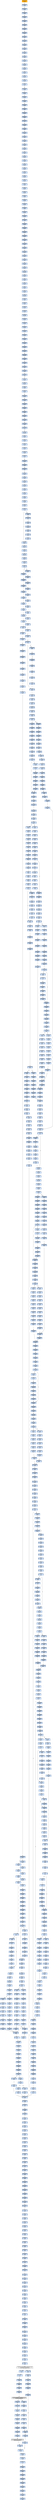 strict digraph G {
	graph [bgcolor=transparent,
		name=G
	];
	node [color=lightsteelblue,
		fillcolor=lightsteelblue,
		shape=rectangle,
		style=filled
	];
	"0x004381df"	[color=lightgrey,
		fillcolor=orange,
		label="0x004381df
pusha"];
	"0x004381e0"	[label="0x004381e0
call"];
	"0x004381df" -> "0x004381e0"	[color="#000000"];
	"0x004381e5"	[label="0x004381e5
popl"];
	"0x004381e0" -> "0x004381e5"	[color="#000000"];
	"0x004381e6"	[label="0x004381e6
addl"];
	"0x004381e5" -> "0x004381e6"	[color="#000000"];
	"0x004381eb"	[label="0x004381eb
movl"];
	"0x004381e6" -> "0x004381eb"	[color="#000000"];
	"0x004381ed"	[label="0x004381ed
addl"];
	"0x004381eb" -> "0x004381ed"	[color="#000000"];
	"0x004381ef"	[label="0x004381ef
subl"];
	"0x004381ed" -> "0x004381ef"	[color="#000000"];
	"0x004381f1"	[label="0x004381f1
movl"];
	"0x004381ef" -> "0x004381f1"	[color="#000000"];
	"0x004381f3"	[label="0x004381f3
lodsw"];
	"0x004381f1" -> "0x004381f3"	[color="#000000"];
	"0x004381f5"	[label="0x004381f5
shll"];
	"0x004381f3" -> "0x004381f5"	[color="#000000"];
	"0x004381f8"	[label="0x004381f8
movl"];
	"0x004381f5" -> "0x004381f8"	[color="#000000"];
	"0x004381fa"	[label="0x004381fa
pushl"];
	"0x004381f8" -> "0x004381fa"	[color="#000000"];
	"0x004381fb"	[label="0x004381fb
lodsl"];
	"0x004381fa" -> "0x004381fb"	[color="#000000"];
	"0x004381fc"	[label="0x004381fc
subl"];
	"0x004381fb" -> "0x004381fc"	[color="#000000"];
	"0x004381fe"	[label="0x004381fe
addl"];
	"0x004381fc" -> "0x004381fe"	[color="#000000"];
	"0x00438200"	[label="0x00438200
movl"];
	"0x004381fe" -> "0x00438200"	[color="#000000"];
	"0x00438202"	[label="0x00438202
pushl"];
	"0x00438200" -> "0x00438202"	[color="#000000"];
	"0x00438203"	[label="0x00438203
pushl"];
	"0x00438202" -> "0x00438203"	[color="#000000"];
	"0x00438204"	[label="0x00438204
decl"];
	"0x00438203" -> "0x00438204"	[color="#000000"];
	"0x00438205"	[label="0x00438205
movb"];
	"0x00438204" -> "0x00438205"	[color="#000000"];
	"0x00438209"	[label="0x00438209
movb"];
	"0x00438205" -> "0x00438209"	[color="#000000"];
	"0x0043820c"	[label="0x0043820c
jne"];
	"0x00438209" -> "0x0043820c"	[color="#000000"];
	"0x0043820e"	[label="0x0043820e
subl"];
	"0x0043820c" -> "0x0043820e"	[color="#000000",
		label=F];
	"0x00438210"	[label="0x00438210
lodsb"];
	"0x0043820e" -> "0x00438210"	[color="#000000"];
	"0x00438211"	[label="0x00438211
movl"];
	"0x00438210" -> "0x00438211"	[color="#000000"];
	"0x00438213"	[label="0x00438213
andb"];
	"0x00438211" -> "0x00438213"	[color="#000000"];
	"0x00438216"	[label="0x00438216
andb"];
	"0x00438213" -> "0x00438216"	[color="#000000"];
	"0x00438218"	[label="0x00438218
shll"];
	"0x00438216" -> "0x00438218"	[color="#000000"];
	"0x0043821b"	[label="0x0043821b
movb"];
	"0x00438218" -> "0x0043821b"	[color="#000000"];
	"0x0043821d"	[label="0x0043821d
lodsb"];
	"0x0043821b" -> "0x0043821d"	[color="#000000"];
	"0x0043821e"	[label="0x0043821e
orl"];
	"0x0043821d" -> "0x0043821e"	[color="#000000"];
	"0x00438220"	[label="0x00438220
pushl"];
	"0x0043821e" -> "0x00438220"	[color="#000000"];
	"0x00438221"	[label="0x00438221
addb"];
	"0x00438220" -> "0x00438221"	[color="#000000"];
	"0x00438223"	[label="0x00438223
movl"];
	"0x00438221" -> "0x00438223"	[color="#000000"];
	"0x00438228"	[label="0x00438228
shll"];
	"0x00438223" -> "0x00438228"	[color="#000000"];
	"0x0043822a"	[label="0x0043822a
popl"];
	"0x00438228" -> "0x0043822a"	[color="#000000"];
	"0x0043822b"	[label="0x0043822b
popl"];
	"0x0043822a" -> "0x0043822b"	[color="#000000"];
	"0x0043822c"	[label="0x0043822c
movl"];
	"0x0043822b" -> "0x0043822c"	[color="#000000"];
	"0x0043822e"	[label="0x0043822e
leal"];
	"0x0043822c" -> "0x0043822e"	[color="#000000"];
	"0x00438235"	[label="0x00438235
pushl"];
	"0x0043822e" -> "0x00438235"	[color="#000000"];
	"0x00438236"	[label="0x00438236
subl"];
	"0x00438235" -> "0x00438236"	[color="#000000"];
	"0x00438238"	[label="0x00438238
pushl"];
	"0x00438236" -> "0x00438238"	[color="#000000"];
	"0x00438239"	[label="0x00438239
pushl"];
	"0x00438238" -> "0x00438239"	[color="#000000"];
	"0x0043823a"	[label="0x0043823a
movl"];
	"0x00438239" -> "0x0043823a"	[color="#000000"];
	"0x0043823c"	[label="0x0043823c
pushl"];
	"0x0043823a" -> "0x0043823c"	[color="#000000"];
	"0x0043823d"	[label="0x0043823d
movw"];
	"0x0043823c" -> "0x0043823d"	[color="#000000"];
	"0x00438240"	[label="0x00438240
shll"];
	"0x0043823d" -> "0x00438240"	[color="#000000"];
	"0x00438243"	[label="0x00438243
pushl"];
	"0x00438240" -> "0x00438243"	[color="#000000"];
	"0x00438244"	[label="0x00438244
pushl"];
	"0x00438243" -> "0x00438244"	[color="#000000"];
	"0x00438245"	[label="0x00438245
addl"];
	"0x00438244" -> "0x00438245"	[color="#000000"];
	"0x00438248"	[label="0x00438248
pushl"];
	"0x00438245" -> "0x00438248"	[color="#000000"];
	"0x00438249"	[label="0x00438249
pushl"];
	"0x00438248" -> "0x00438249"	[color="#000000"];
	"0x0043824a"	[label="0x0043824a
addl"];
	"0x00438249" -> "0x0043824a"	[color="#000000"];
	"0x0043824d"	[label="0x0043824d
pushl"];
	"0x0043824a" -> "0x0043824d"	[color="#000000"];
	"0x0043824e"	[label="0x0043824e
pushl"];
	"0x0043824d" -> "0x0043824e"	[color="#000000"];
	"0x0043824f"	[label="0x0043824f
call"];
	"0x0043824e" -> "0x0043824f"	[color="#000000"];
	"0x004382b2"	[label="0x004382b2
pushl"];
	"0x0043824f" -> "0x004382b2"	[color="#000000"];
	"0x004382b3"	[label="0x004382b3
pushl"];
	"0x004382b2" -> "0x004382b3"	[color="#000000"];
	"0x004382b4"	[label="0x004382b4
pushl"];
	"0x004382b3" -> "0x004382b4"	[color="#000000"];
	"0x004382b5"	[label="0x004382b5
pushl"];
	"0x004382b4" -> "0x004382b5"	[color="#000000"];
	"0x004382b6"	[label="0x004382b6
subl"];
	"0x004382b5" -> "0x004382b6"	[color="#000000"];
	"0x004382b9"	[label="0x004382b9
movl"];
	"0x004382b6" -> "0x004382b9"	[color="#000000"];
	"0x004382c0"	[label="0x004382c0
movl"];
	"0x004382b9" -> "0x004382c0"	[color="#000000"];
	"0x004382c8"	[label="0x004382c8
movb"];
	"0x004382c0" -> "0x004382c8"	[color="#000000"];
	"0x004382cd"	[label="0x004382cd
movl"];
	"0x004382c8" -> "0x004382cd"	[color="#000000"];
	"0x004382d4"	[label="0x004382d4
leal"];
	"0x004382cd" -> "0x004382d4"	[color="#000000"];
	"0x004382d7"	[label="0x004382d7
movl"];
	"0x004382d4" -> "0x004382d7"	[color="#000000"];
	"0x004382db"	[label="0x004382db
movl"];
	"0x004382d7" -> "0x004382db"	[color="#000000"];
	"0x004382e0"	[label="0x004382e0
movzbl"];
	"0x004382db" -> "0x004382e0"	[color="#000000"];
	"0x004382e4"	[label="0x004382e4
movl"];
	"0x004382e0" -> "0x004382e4"	[color="#000000"];
	"0x004382e6"	[label="0x004382e6
shll"];
	"0x004382e4" -> "0x004382e6"	[color="#000000"];
	"0x004382e8"	[label="0x004382e8
movl"];
	"0x004382e6" -> "0x004382e8"	[color="#000000"];
	"0x004382ea"	[label="0x004382ea
decl"];
	"0x004382e8" -> "0x004382ea"	[color="#000000"];
	"0x004382eb"	[label="0x004382eb
movl"];
	"0x004382ea" -> "0x004382eb"	[color="#000000"];
	"0x004382ef"	[label="0x004382ef
movzbl"];
	"0x004382eb" -> "0x004382ef"	[color="#000000"];
	"0x004382f3"	[label="0x004382f3
shll"];
	"0x004382ef" -> "0x004382f3"	[color="#000000"];
	"0x004382f5"	[label="0x004382f5
decl"];
	"0x004382f3" -> "0x004382f5"	[color="#000000"];
	"0x004382f6"	[label="0x004382f6
movl"];
	"0x004382f5" -> "0x004382f6"	[color="#000000"];
	"0x004382fa"	[label="0x004382fa
movl"];
	"0x004382f6" -> "0x004382fa"	[color="#000000"];
	"0x00438301"	[label="0x00438301
movzbl"];
	"0x004382fa" -> "0x00438301"	[color="#000000"];
	"0x00438304"	[label="0x00438304
movl"];
	"0x00438301" -> "0x00438304"	[color="#000000"];
	"0x0043830b"	[label="0x0043830b
movl"];
	"0x00438304" -> "0x0043830b"	[color="#000000"];
	"0x00438313"	[label="0x00438313
movl"];
	"0x0043830b" -> "0x00438313"	[color="#000000"];
	"0x00438319"	[label="0x00438319
movl"];
	"0x00438313" -> "0x00438319"	[color="#000000"];
	"0x0043831e"	[label="0x0043831e
movl"];
	"0x00438319" -> "0x0043831e"	[color="#000000"];
	"0x00438322"	[label="0x00438322
movl"];
	"0x0043831e" -> "0x00438322"	[color="#000000"];
	"0x0043832a"	[label="0x0043832a
movl"];
	"0x00438322" -> "0x0043832a"	[color="#000000"];
	"0x00438332"	[label="0x00438332
movl"];
	"0x0043832a" -> "0x00438332"	[color="#000000"];
	"0x0043833a"	[label="0x0043833a
movl"];
	"0x00438332" -> "0x0043833a"	[color="#000000"];
	"0x00438342"	[label="0x00438342
movzbl"];
	"0x0043833a" -> "0x00438342"	[color="#000000"];
	"0x00438346"	[label="0x00438346
addl"];
	"0x00438342" -> "0x00438346"	[color="#000000"];
	"0x00438348"	[label="0x00438348
shll"];
	"0x00438346" -> "0x00438348"	[color="#000000"];
	"0x0043834a"	[label="0x0043834a
leal"];
	"0x00438348" -> "0x0043834a"	[color="#000000"];
	"0x00438350"	[label="0x00438350
cmpl"];
	"0x0043834a" -> "0x00438350"	[color="#000000"];
	"0x00438354"	[label="0x00438354
jae"];
	"0x00438350" -> "0x00438354"	[color="#000000"];
	"0x00438356"	[label="0x00438356
movl"];
	"0x00438354" -> "0x00438356"	[color="#000000",
		label=F];
	"0x0043835a"	[label="0x0043835a
movw"];
	"0x00438356" -> "0x0043835a"	[color="#000000"];
	"0x0043835f"	[label="0x0043835f
addl"];
	"0x0043835a" -> "0x0043835f"	[color="#000000"];
	"0x00438362"	[label="0x00438362
loop"];
	"0x0043835f" -> "0x00438362"	[color="#000000"];
	"0x00438364"	[label="0x00438364
movl"];
	"0x00438362" -> "0x00438364"	[color="#000000",
		label=F];
	"0x0043836b"	[label="0x0043836b
xorl"];
	"0x00438364" -> "0x0043836b"	[color="#000000"];
	"0x0043836d"	[label="0x0043836d
movl"];
	"0x0043836b" -> "0x0043836d"	[color="#000000"];
	"0x00438375"	[label="0x00438375
movl"];
	"0x0043836d" -> "0x00438375"	[color="#000000"];
	"0x00438377"	[label="0x00438377
addl"];
	"0x00438375" -> "0x00438377"	[color="#000000"];
	"0x0043837e"	[label="0x0043837e
movl"];
	"0x00438377" -> "0x0043837e"	[color="#000000"];
	"0x00438382"	[label="0x00438382
xorl"];
	"0x0043837e" -> "0x00438382"	[color="#000000"];
	"0x00438384"	[label="0x00438384
cmpl"];
	"0x00438382" -> "0x00438384"	[color="#000000"];
	"0x00438388"	[label="0x00438388
je"];
	"0x00438384" -> "0x00438388"	[color="#000000"];
	"0x0043838e"	[label="0x0043838e
movzbl"];
	"0x00438388" -> "0x0043838e"	[color="#000000",
		label=F];
	"0x00438391"	[label="0x00438391
shll"];
	"0x0043838e" -> "0x00438391"	[color="#000000"];
	"0x00438394"	[label="0x00438394
incl"];
	"0x00438391" -> "0x00438394"	[color="#000000"];
	"0x00438395"	[label="0x00438395
incl"];
	"0x00438394" -> "0x00438395"	[color="#000000"];
	"0x00438396"	[label="0x00438396
orl"];
	"0x00438395" -> "0x00438396"	[color="#000000"];
	"0x00438398"	[label="0x00438398
cmpl"];
	"0x00438396" -> "0x00438398"	[color="#000000"];
	"0x0043839b"	[label="0x0043839b
jle"];
	"0x00438398" -> "0x0043839b"	[color="#000000"];
	"0x0043839d"	[label="0x0043839d
movl"];
	"0x0043839b" -> "0x0043839d"	[color="#000000",
		label=F];
	"0x004383a4"	[label="0x004383a4
cmpl"];
	"0x0043839d" -> "0x004383a4"	[color="#000000"];
	"0x004383a8"	[label="0x004383a8
jae"];
	"0x004383a4" -> "0x004383a8"	[color="#000000"];
	"0x004383ae"	[label="0x004383ae
movl"];
	"0x004383a8" -> "0x004383ae"	[color="#000000",
		label=F];
	"0x004383b2"	[label="0x004383b2
andl"];
	"0x004383ae" -> "0x004383b2"	[color="#000000"];
	"0x004383b6"	[label="0x004383b6
movl"];
	"0x004383b2" -> "0x004383b6"	[color="#000000"];
	"0x004383ba"	[label="0x004383ba
movl"];
	"0x004383b6" -> "0x004383ba"	[color="#000000"];
	"0x004383be"	[label="0x004383be
shll"];
	"0x004383ba" -> "0x004383be"	[color="#000000"];
	"0x004383c1"	[label="0x004383c1
movl"];
	"0x004383be" -> "0x004383c1"	[color="#000000"];
	"0x004383c5"	[label="0x004383c5
addl"];
	"0x004383c1" -> "0x004383c5"	[color="#000000"];
	"0x004383c7"	[label="0x004383c7
cmpl"];
	"0x004383c5" -> "0x004383c7"	[color="#000000"];
	"0x004383cf"	[label="0x004383cf
leal"];
	"0x004383c7" -> "0x004383cf"	[color="#000000"];
	"0x004383d2"	[label="0x004383d2
ja"];
	"0x004383cf" -> "0x004383d2"	[color="#000000"];
	"0x004383ec"	[label="0x004383ec
movl"];
	"0x004383d2" -> "0x004383ec"	[color="#000000",
		label=T];
	"0x004383d4"	[label="0x004383d4
cmpl"];
	"0x004383d2" -> "0x004383d4"	[color="#000000",
		label=F];
	"0x004383f0"	[label="0x004383f0
movw"];
	"0x004383ec" -> "0x004383f0"	[color="#000000"];
	"0x004383f4"	[label="0x004383f4
shrl"];
	"0x004383f0" -> "0x004383f4"	[color="#000000"];
	"0x004383f7"	[label="0x004383f7
movzwl"];
	"0x004383f4" -> "0x004383f7"	[color="#000000"];
	"0x004383fa"	[label="0x004383fa
imull"];
	"0x004383f7" -> "0x004383fa"	[color="#000000"];
	"0x004383fd"	[label="0x004383fd
cmpl"];
	"0x004383fa" -> "0x004383fd"	[color="#000000"];
	"0x004383ff"	[label="0x004383ff
jae"];
	"0x004383fd" -> "0x004383ff"	[color="#000000"];
	"0x00438405"	[label="0x00438405
movl"];
	"0x004383ff" -> "0x00438405"	[color="#000000",
		label=F];
	"0x004385e2"	[label="0x004385e2
movl"];
	"0x004383ff" -> "0x004385e2"	[color="#000000",
		label=T];
	"0x00438409"	[label="0x00438409
movl"];
	"0x00438405" -> "0x00438409"	[color="#000000"];
	"0x0043840e"	[label="0x0043840e
subl"];
	"0x00438409" -> "0x0043840e"	[color="#000000"];
	"0x00438410"	[label="0x00438410
movb"];
	"0x0043840e" -> "0x00438410"	[color="#000000"];
	"0x00438414"	[label="0x00438414
sarl"];
	"0x00438410" -> "0x00438414"	[color="#000000"];
	"0x00438417"	[label="0x00438417
movl"];
	"0x00438414" -> "0x00438417"	[color="#000000"];
	"0x0043841c"	[label="0x0043841c
leal"];
	"0x00438417" -> "0x0043841c"	[color="#000000"];
	"0x0043841f"	[label="0x0043841f
movzbl"];
	"0x0043841c" -> "0x0043841f"	[color="#000000"];
	"0x00438424"	[label="0x00438424
movw"];
	"0x0043841f" -> "0x00438424"	[color="#000000"];
	"0x00438428"	[label="0x00438428
movl"];
	"0x00438424" -> "0x00438428"	[color="#000000"];
	"0x0043842c"	[label="0x0043842c
andl"];
	"0x00438428" -> "0x0043842c"	[color="#000000"];
	"0x00438430"	[label="0x00438430
movl"];
	"0x0043842c" -> "0x00438430"	[color="#000000"];
	"0x00438434"	[label="0x00438434
shll"];
	"0x00438430" -> "0x00438434"	[color="#000000"];
	"0x00438436"	[label="0x00438436
movl"];
	"0x00438434" -> "0x00438436"	[color="#000000"];
	"0x0043843b"	[label="0x0043843b
subl"];
	"0x00438436" -> "0x0043843b"	[color="#000000"];
	"0x0043843f"	[label="0x0043843f
sarl"];
	"0x0043843b" -> "0x0043843f"	[color="#000000"];
	"0x00438441"	[label="0x00438441
addl"];
	"0x0043843f" -> "0x00438441"	[color="#000000"];
	"0x00438443"	[label="0x00438443
imull"];
	"0x00438441" -> "0x00438443"	[color="#000000"];
	"0x00438449"	[label="0x00438449
cmpl"];
	"0x00438443" -> "0x00438449"	[color="#000000"];
	"0x0043844e"	[label="0x0043844e
leal"];
	"0x00438449" -> "0x0043844e"	[color="#000000"];
	"0x00438455"	[label="0x00438455
movl"];
	"0x0043844e" -> "0x00438455"	[color="#000000"];
	"0x00438459"	[label="0x00438459
jle"];
	"0x00438455" -> "0x00438459"	[color="#000000"];
	"0x00438529"	[label="0x00438529
leal"];
	"0x00438459" -> "0x00438529"	[color="#000000",
		label=T];
	"0x0043845f"	[label="0x0043845f
movl"];
	"0x00438459" -> "0x0043845f"	[color="#000000",
		label=F];
	"0x0043852c"	[label="0x0043852c
movl"];
	"0x00438529" -> "0x0043852c"	[color="#000000"];
	"0x00438530"	[label="0x00438530
addl"];
	"0x0043852c" -> "0x00438530"	[color="#000000"];
	"0x00438532"	[label="0x00438532
cmpl"];
	"0x00438530" -> "0x00438532"	[color="#000000"];
	"0x0043853a"	[label="0x0043853a
ja"];
	"0x00438532" -> "0x0043853a"	[color="#000000"];
	"0x00438554"	[label="0x00438554
movl"];
	"0x0043853a" -> "0x00438554"	[color="#000000",
		label=T];
	"0x0043853c"	[label="0x0043853c
cmpl"];
	"0x0043853a" -> "0x0043853c"	[color="#000000",
		label=F];
	"0x00438558"	[label="0x00438558
movw"];
	"0x00438554" -> "0x00438558"	[color="#000000"];
	"0x0043855c"	[label="0x0043855c
shrl"];
	"0x00438558" -> "0x0043855c"	[color="#000000"];
	"0x0043855f"	[label="0x0043855f
movzwl"];
	"0x0043855c" -> "0x0043855f"	[color="#000000"];
	"0x00438562"	[label="0x00438562
imull"];
	"0x0043855f" -> "0x00438562"	[color="#000000"];
	"0x00438565"	[label="0x00438565
cmpl"];
	"0x00438562" -> "0x00438565"	[color="#000000"];
	"0x00438567"	[label="0x00438567
jae"];
	"0x00438565" -> "0x00438567"	[color="#000000"];
	"0x00438569"	[label="0x00438569
movl"];
	"0x00438567" -> "0x00438569"	[color="#000000",
		label=F];
	"0x00438582"	[label="0x00438582
subl"];
	"0x00438567" -> "0x00438582"	[color="#000000",
		label=T];
	"0x0043856d"	[label="0x0043856d
movl"];
	"0x00438569" -> "0x0043856d"	[color="#000000"];
	"0x00438572"	[label="0x00438572
subl"];
	"0x0043856d" -> "0x00438572"	[color="#000000"];
	"0x00438574"	[label="0x00438574
movl"];
	"0x00438572" -> "0x00438574"	[color="#000000"];
	"0x00438576"	[label="0x00438576
sarl"];
	"0x00438574" -> "0x00438576"	[color="#000000"];
	"0x00438579"	[label="0x00438579
leal"];
	"0x00438576" -> "0x00438579"	[color="#000000"];
	"0x0043857c"	[label="0x0043857c
movw"];
	"0x00438579" -> "0x0043857c"	[color="#000000"];
	"0x00438580"	[label="0x00438580
jmp"];
	"0x0043857c" -> "0x00438580"	[color="#000000"];
	"0x00438521"	[label="0x00438521
cmpl"];
	"0x00438580" -> "0x00438521"	[color="#000000"];
	"0x00438527"	[label="0x00438527
jg"];
	"0x00438521" -> "0x00438527"	[color="#000000"];
	"0x0043859a"	[label="0x0043859a
movl"];
	"0x00438527" -> "0x0043859a"	[color="#000000",
		label=T];
	"0x00438586"	[label="0x00438586
subl"];
	"0x00438582" -> "0x00438586"	[color="#000000"];
	"0x00438588"	[label="0x00438588
movl"];
	"0x00438586" -> "0x00438588"	[color="#000000"];
	"0x0043858a"	[label="0x0043858a
leal"];
	"0x00438588" -> "0x0043858a"	[color="#000000"];
	"0x0043858d"	[label="0x0043858d
shrw"];
	"0x0043858a" -> "0x0043858d"	[color="#000000"];
	"0x00438591"	[label="0x00438591
subw"];
	"0x0043858d" -> "0x00438591"	[color="#000000"];
	"0x00438594"	[label="0x00438594
movw"];
	"0x00438591" -> "0x00438594"	[color="#000000"];
	"0x00438598"	[label="0x00438598
jmp"];
	"0x00438594" -> "0x00438598"	[color="#000000"];
	"0x00438598" -> "0x00438521"	[color="#000000"];
	"0x0043859e"	[label="0x0043859e
movl"];
	"0x0043859a" -> "0x0043859e"	[color="#000000"];
	"0x004385a0"	[label="0x004385a0
movl"];
	"0x0043859e" -> "0x004385a0"	[color="#000000"];
	"0x004385a7"	[label="0x004385a7
movb"];
	"0x004385a0" -> "0x004385a7"	[color="#000000"];
	"0x004385ab"	[label="0x004385ab
movb"];
	"0x004385a7" -> "0x004385ab"	[color="#000000"];
	"0x004385ae"	[label="0x004385ae
incl"];
	"0x004385ab" -> "0x004385ae"	[color="#000000"];
	"0x004385af"	[label="0x004385af
cmpl"];
	"0x004385ae" -> "0x004385af"	[color="#000000"];
	"0x004385b4"	[label="0x004385b4
movl"];
	"0x004385af" -> "0x004385b4"	[color="#000000"];
	"0x004385b8"	[label="0x004385b8
jg"];
	"0x004385b4" -> "0x004385b8"	[color="#000000"];
	"0x004385ba"	[label="0x004385ba
movl"];
	"0x004385b8" -> "0x004385ba"	[color="#000000",
		label=F];
	"0x004385c7"	[label="0x004385c7
cmpl"];
	"0x004385b8" -> "0x004385c7"	[color="#000000",
		label=T];
	"0x004385c2"	[label="0x004385c2
jmp"];
	"0x004385ba" -> "0x004385c2"	[color="#000000"];
	"0x00438ce3"	[label="0x00438ce3
movl"];
	"0x004385c2" -> "0x00438ce3"	[color="#000000"];
	"0x00438cea"	[label="0x00438cea
cmpl"];
	"0x00438ce3" -> "0x00438cea"	[color="#000000"];
	"0x00438cee"	[label="0x00438cee
jb"];
	"0x00438cea" -> "0x00438cee"	[color="#000000"];
	"0x00438cf4"	[label="0x00438cf4
cmpl"];
	"0x00438cee" -> "0x00438cf4"	[color="#000000",
		label=F];
	"0x004383d8"	[label="0x004383d8
je"];
	"0x004383d4" -> "0x004383d8"	[color="#000000"];
	"0x004383de"	[label="0x004383de
shll"];
	"0x004383d8" -> "0x004383de"	[color="#000000",
		label=F];
	"0x004383e3"	[label="0x004383e3
movzbl"];
	"0x004383de" -> "0x004383e3"	[color="#000000"];
	"0x004383e6"	[label="0x004383e6
shll"];
	"0x004383e3" -> "0x004383e6"	[color="#000000"];
	"0x004383e9"	[label="0x004383e9
incl"];
	"0x004383e6" -> "0x004383e9"	[color="#000000"];
	"0x004383ea"	[label="0x004383ea
orl"];
	"0x004383e9" -> "0x004383ea"	[color="#000000"];
	"0x004383ea" -> "0x004383ec"	[color="#000000"];
	"0x00438540"	[label="0x00438540
je"];
	"0x0043853c" -> "0x00438540"	[color="#000000"];
	"0x00438546"	[label="0x00438546
shll"];
	"0x00438540" -> "0x00438546"	[color="#000000",
		label=F];
	"0x0043854b"	[label="0x0043854b
movzbl"];
	"0x00438546" -> "0x0043854b"	[color="#000000"];
	"0x0043854e"	[label="0x0043854e
shll"];
	"0x0043854b" -> "0x0043854e"	[color="#000000"];
	"0x00438551"	[label="0x00438551
incl"];
	"0x0043854e" -> "0x00438551"	[color="#000000"];
	"0x00438552"	[label="0x00438552
orl"];
	"0x00438551" -> "0x00438552"	[color="#000000"];
	"0x00438552" -> "0x00438554"	[color="#000000"];
	"0x004385e6"	[label="0x004385e6
subl"];
	"0x004385e2" -> "0x004385e6"	[color="#000000"];
	"0x004385e8"	[label="0x004385e8
movl"];
	"0x004385e6" -> "0x004385e8"	[color="#000000"];
	"0x004385ec"	[label="0x004385ec
subl"];
	"0x004385e8" -> "0x004385ec"	[color="#000000"];
	"0x004385ee"	[label="0x004385ee
movl"];
	"0x004385ec" -> "0x004385ee"	[color="#000000"];
	"0x004385f0"	[label="0x004385f0
shrw"];
	"0x004385ee" -> "0x004385f0"	[color="#000000"];
	"0x004385f4"	[label="0x004385f4
subw"];
	"0x004385f0" -> "0x004385f4"	[color="#000000"];
	"0x004385f7"	[label="0x004385f7
cmpl"];
	"0x004385f4" -> "0x004385f7"	[color="#000000"];
	"0x004385fd"	[label="0x004385fd
movw"];
	"0x004385f7" -> "0x004385fd"	[color="#000000"];
	"0x00438601"	[label="0x00438601
movl"];
	"0x004385fd" -> "0x00438601"	[color="#000000"];
	"0x00438605"	[label="0x00438605
leal"];
	"0x00438601" -> "0x00438605"	[color="#000000"];
	"0x00438609"	[label="0x00438609
movl"];
	"0x00438605" -> "0x00438609"	[color="#000000"];
	"0x0043860d"	[label="0x0043860d
ja"];
	"0x00438609" -> "0x0043860d"	[color="#000000"];
	"0x00438625"	[label="0x00438625
movl"];
	"0x0043860d" -> "0x00438625"	[color="#000000",
		label=T];
	"0x0043860f"	[label="0x0043860f
cmpl"];
	"0x0043860d" -> "0x0043860f"	[color="#000000",
		label=F];
	"0x00438629"	[label="0x00438629
movl"];
	"0x00438625" -> "0x00438629"	[color="#000000"];
	"0x0043862b"	[label="0x0043862b
shrl"];
	"0x00438629" -> "0x0043862b"	[color="#000000"];
	"0x0043862e"	[label="0x0043862e
movw"];
	"0x0043862b" -> "0x0043862e"	[color="#000000"];
	"0x00438635"	[label="0x00438635
movzwl"];
	"0x0043862e" -> "0x00438635"	[color="#000000"];
	"0x00438638"	[label="0x00438638
imull"];
	"0x00438635" -> "0x00438638"	[color="#000000"];
	"0x0043863b"	[label="0x0043863b
cmpl"];
	"0x00438638" -> "0x0043863b"	[color="#000000"];
	"0x0043863d"	[label="0x0043863d
jae"];
	"0x0043863b" -> "0x0043863d"	[color="#000000"];
	"0x00438691"	[label="0x00438691
movl"];
	"0x0043863d" -> "0x00438691"	[color="#000000",
		label=T];
	"0x0043863f"	[label="0x0043863f
movl"];
	"0x0043863d" -> "0x0043863f"	[color="#000000",
		label=F];
	"0x00438693"	[label="0x00438693
subl"];
	"0x00438691" -> "0x00438693"	[color="#000000"];
	"0x00438695"	[label="0x00438695
subl"];
	"0x00438693" -> "0x00438695"	[color="#000000"];
	"0x00438697"	[label="0x00438697
movl"];
	"0x00438695" -> "0x00438697"	[color="#000000"];
	"0x00438699"	[label="0x00438699
shrw"];
	"0x00438697" -> "0x00438699"	[color="#000000"];
	"0x0043869d"	[label="0x0043869d
movl"];
	"0x00438699" -> "0x0043869d"	[color="#000000"];
	"0x004386a1"	[label="0x004386a1
subw"];
	"0x0043869d" -> "0x004386a1"	[color="#000000"];
	"0x004386a4"	[label="0x004386a4
cmpl"];
	"0x004386a1" -> "0x004386a4"	[color="#000000"];
	"0x004386aa"	[label="0x004386aa
movw"];
	"0x004386a4" -> "0x004386aa"	[color="#000000"];
	"0x004386b1"	[label="0x004386b1
ja"];
	"0x004386aa" -> "0x004386b1"	[color="#000000"];
	"0x004386c9"	[label="0x004386c9
movl"];
	"0x004386b1" -> "0x004386c9"	[color="#000000",
		label=T];
	"0x004386b3"	[label="0x004386b3
cmpl"];
	"0x004386b1" -> "0x004386b3"	[color="#000000",
		label=F];
	"0x004386cd"	[label="0x004386cd
movl"];
	"0x004386c9" -> "0x004386cd"	[color="#000000"];
	"0x004386cf"	[label="0x004386cf
shrl"];
	"0x004386cd" -> "0x004386cf"	[color="#000000"];
	"0x004386d2"	[label="0x004386d2
movw"];
	"0x004386cf" -> "0x004386d2"	[color="#000000"];
	"0x004386d9"	[label="0x004386d9
movzwl"];
	"0x004386d2" -> "0x004386d9"	[color="#000000"];
	"0x004386dc"	[label="0x004386dc
imull"];
	"0x004386d9" -> "0x004386dc"	[color="#000000"];
	"0x004386df"	[label="0x004386df
cmpl"];
	"0x004386dc" -> "0x004386df"	[color="#000000"];
	"0x004386e1"	[label="0x004386e1
jae"];
	"0x004386df" -> "0x004386e1"	[color="#000000"];
	"0x004386e7"	[label="0x004386e7
movl"];
	"0x004386e1" -> "0x004386e7"	[color="#000000",
		label=F];
	"0x004387ca"	[label="0x004387ca
movl"];
	"0x004386e1" -> "0x004387ca"	[color="#000000",
		label=T];
	"0x004386ec"	[label="0x004386ec
movl"];
	"0x004386e7" -> "0x004386ec"	[color="#000000"];
	"0x004386ee"	[label="0x004386ee
subl"];
	"0x004386ec" -> "0x004386ee"	[color="#000000"];
	"0x004386f0"	[label="0x004386f0
movl"];
	"0x004386ee" -> "0x004386f0"	[color="#000000"];
	"0x004386f8"	[label="0x004386f8
movl"];
	"0x004386f0" -> "0x004386f8"	[color="#000000"];
	"0x004386fa"	[label="0x004386fa
sarl"];
	"0x004386f8" -> "0x004386fa"	[color="#000000"];
	"0x004386fd"	[label="0x004386fd
leal"];
	"0x004386fa" -> "0x004386fd"	[color="#000000"];
	"0x00438700"	[label="0x00438700
movl"];
	"0x004386fd" -> "0x00438700"	[color="#000000"];
	"0x00438704"	[label="0x00438704
movw"];
	"0x00438700" -> "0x00438704"	[color="#000000"];
	"0x0043870b"	[label="0x0043870b
movl"];
	"0x00438704" -> "0x0043870b"	[color="#000000"];
	"0x0043870f"	[label="0x0043870f
movl"];
	"0x0043870b" -> "0x0043870f"	[color="#000000"];
	"0x00438713"	[label="0x00438713
shll"];
	"0x0043870f" -> "0x00438713"	[color="#000000"];
	"0x00438716"	[label="0x00438716
addl"];
	"0x00438713" -> "0x00438716"	[color="#000000"];
	"0x0043871a"	[label="0x0043871a
cmpl"];
	"0x00438716" -> "0x0043871a"	[color="#000000"];
	"0x00438720"	[label="0x00438720
leal"];
	"0x0043871a" -> "0x00438720"	[color="#000000"];
	"0x00438723"	[label="0x00438723
ja"];
	"0x00438720" -> "0x00438723"	[color="#000000"];
	"0x00438725"	[label="0x00438725
cmpl"];
	"0x00438723" -> "0x00438725"	[color="#000000",
		label=F];
	"0x0043873b"	[label="0x0043873b
movw"];
	"0x00438723" -> "0x0043873b"	[color="#000000",
		label=T];
	"0x00438729"	[label="0x00438729
je"];
	"0x00438725" -> "0x00438729"	[color="#000000"];
	"0x0043872f"	[label="0x0043872f
movzbl"];
	"0x00438729" -> "0x0043872f"	[color="#000000",
		label=F];
	"0x00438732"	[label="0x00438732
shll"];
	"0x0043872f" -> "0x00438732"	[color="#000000"];
	"0x00438735"	[label="0x00438735
shll"];
	"0x00438732" -> "0x00438735"	[color="#000000"];
	"0x00438738"	[label="0x00438738
incl"];
	"0x00438735" -> "0x00438738"	[color="#000000"];
	"0x00438739"	[label="0x00438739
orl"];
	"0x00438738" -> "0x00438739"	[color="#000000"];
	"0x00438739" -> "0x0043873b"	[color="#000000"];
	"0x00438742"	[label="0x00438742
movl"];
	"0x0043873b" -> "0x00438742"	[color="#000000"];
	"0x00438744"	[label="0x00438744
shrl"];
	"0x00438742" -> "0x00438744"	[color="#000000"];
	"0x00438747"	[label="0x00438747
movzwl"];
	"0x00438744" -> "0x00438747"	[color="#000000"];
	"0x0043874a"	[label="0x0043874a
imull"];
	"0x00438747" -> "0x0043874a"	[color="#000000"];
	"0x0043874d"	[label="0x0043874d
cmpl"];
	"0x0043874a" -> "0x0043874d"	[color="#000000"];
	"0x0043874f"	[label="0x0043874f
jae"];
	"0x0043874d" -> "0x0043874f"	[color="#000000"];
	"0x00438751"	[label="0x00438751
subl"];
	"0x0043874f" -> "0x00438751"	[color="#000000",
		label=F];
	"0x004387b1"	[label="0x004387b1
subl"];
	"0x0043874f" -> "0x004387b1"	[color="#000000",
		label=T];
	"0x00438755"	[label="0x00438755
sarl"];
	"0x00438751" -> "0x00438755"	[color="#000000"];
	"0x0043875a"	[label="0x0043875a
movl"];
	"0x00438755" -> "0x0043875a"	[color="#000000"];
	"0x0043875e"	[label="0x0043875e
movl"];
	"0x0043875a" -> "0x0043875e"	[color="#000000"];
	"0x00438762"	[label="0x00438762
cmpl"];
	"0x0043875e" -> "0x00438762"	[color="#000000"];
	"0x00438767"	[label="0x00438767
leal"];
	"0x00438762" -> "0x00438767"	[color="#000000"];
	"0x0043876a"	[label="0x0043876a
movw"];
	"0x00438767" -> "0x0043876a"	[color="#000000"];
	"0x00438771"	[label="0x00438771
je"];
	"0x0043876a" -> "0x00438771"	[color="#000000"];
	"0x00438777"	[label="0x00438777
xorl"];
	"0x00438771" -> "0x00438777"	[color="#000000",
		label=F];
	"0x00438779"	[label="0x00438779
cmpl"];
	"0x00438777" -> "0x00438779"	[color="#000000"];
	"0x0043877e"	[label="0x0043877e
movl"];
	"0x00438779" -> "0x0043877e"	[color="#000000"];
	"0x00438785"	[label="0x00438785
movl"];
	"0x0043877e" -> "0x00438785"	[color="#000000"];
	"0x00438789"	[label="0x00438789
setg"];
	"0x00438785" -> "0x00438789"	[color="#000000"];
	"0x0043878c"	[label="0x0043878c
leal"];
	"0x00438789" -> "0x0043878c"	[color="#000000"];
	"0x00438790"	[label="0x00438790
movl"];
	"0x0043878c" -> "0x00438790"	[color="#000000"];
	"0x00438794"	[label="0x00438794
movl"];
	"0x00438790" -> "0x00438794"	[color="#000000"];
	"0x00438798"	[label="0x00438798
subl"];
	"0x00438794" -> "0x00438798"	[color="#000000"];
	"0x0043879c"	[label="0x0043879c
movb"];
	"0x00438798" -> "0x0043879c"	[color="#000000"];
	"0x0043879f"	[label="0x0043879f
movb"];
	"0x0043879c" -> "0x0043879f"	[color="#000000"];
	"0x004387a3"	[label="0x004387a3
movb"];
	"0x0043879f" -> "0x004387a3"	[color="#000000"];
	"0x004387a7"	[label="0x004387a7
incl"];
	"0x004387a3" -> "0x004387a7"	[color="#000000"];
	"0x004387a8"	[label="0x004387a8
movl"];
	"0x004387a7" -> "0x004387a8"	[color="#000000"];
	"0x004387ac"	[label="0x004387ac
jmp"];
	"0x004387a8" -> "0x004387ac"	[color="#000000"];
	"0x004387ac" -> "0x00438ce3"	[color="#000000"];
	"0x00438641"	[label="0x00438641
movl"];
	"0x0043863f" -> "0x00438641"	[color="#000000"];
	"0x00438646"	[label="0x00438646
subl"];
	"0x00438641" -> "0x00438646"	[color="#000000"];
	"0x00438648"	[label="0x00438648
movl"];
	"0x00438646" -> "0x00438648"	[color="#000000"];
	"0x0043864c"	[label="0x0043864c
sarl"];
	"0x00438648" -> "0x0043864c"	[color="#000000"];
	"0x0043864f"	[label="0x0043864f
movl"];
	"0x0043864c" -> "0x0043864f"	[color="#000000"];
	"0x00438653"	[label="0x00438653
leal"];
	"0x0043864f" -> "0x00438653"	[color="#000000"];
	"0x00438656"	[label="0x00438656
movl"];
	"0x00438653" -> "0x00438656"	[color="#000000"];
	"0x0043865a"	[label="0x0043865a
movl"];
	"0x00438656" -> "0x0043865a"	[color="#000000"];
	"0x0043865e"	[label="0x0043865e
movl"];
	"0x0043865a" -> "0x0043865e"	[color="#000000"];
	"0x00438662"	[label="0x00438662
movw"];
	"0x0043865e" -> "0x00438662"	[color="#000000"];
	"0x00438669"	[label="0x00438669
movl"];
	"0x00438662" -> "0x00438669"	[color="#000000"];
	"0x0043866d"	[label="0x0043866d
movl"];
	"0x00438669" -> "0x0043866d"	[color="#000000"];
	"0x00438671"	[label="0x00438671
movl"];
	"0x0043866d" -> "0x00438671"	[color="#000000"];
	"0x00438675"	[label="0x00438675
xorl"];
	"0x00438671" -> "0x00438675"	[color="#000000"];
	"0x00438677"	[label="0x00438677
cmpl"];
	"0x00438675" -> "0x00438677"	[color="#000000"];
	"0x0043867c"	[label="0x0043867c
setg"];
	"0x00438677" -> "0x0043867c"	[color="#000000"];
	"0x0043867f"	[label="0x0043867f
addl"];
	"0x0043867c" -> "0x0043867f"	[color="#000000"];
	"0x00438685"	[label="0x00438685
leal"];
	"0x0043867f" -> "0x00438685"	[color="#000000"];
	"0x00438688"	[label="0x00438688
movl"];
	"0x00438685" -> "0x00438688"	[color="#000000"];
	"0x0043868c"	[label="0x0043868c
jmp"];
	"0x00438688" -> "0x0043868c"	[color="#000000"];
	"0x00438905"	[label="0x00438905
cmpl"];
	"0x0043868c" -> "0x00438905"	[color="#000000"];
	"0x0043890b"	[label="0x0043890b
ja"];
	"0x00438905" -> "0x0043890b"	[color="#000000"];
	"0x00438923"	[label="0x00438923
movw"];
	"0x0043890b" -> "0x00438923"	[color="#000000",
		label=T];
	"0x0043890d"	[label="0x0043890d
cmpl"];
	"0x0043890b" -> "0x0043890d"	[color="#000000",
		label=F];
	"0x00438926"	[label="0x00438926
movl"];
	"0x00438923" -> "0x00438926"	[color="#000000"];
	"0x00438928"	[label="0x00438928
shrl"];
	"0x00438926" -> "0x00438928"	[color="#000000"];
	"0x0043892b"	[label="0x0043892b
movzwl"];
	"0x00438928" -> "0x0043892b"	[color="#000000"];
	"0x0043892e"	[label="0x0043892e
imull"];
	"0x0043892b" -> "0x0043892e"	[color="#000000"];
	"0x00438931"	[label="0x00438931
cmpl"];
	"0x0043892e" -> "0x00438931"	[color="#000000"];
	"0x00438933"	[label="0x00438933
jae"];
	"0x00438931" -> "0x00438933"	[color="#000000"];
	"0x00438935"	[label="0x00438935
movl"];
	"0x00438933" -> "0x00438935"	[color="#000000",
		label=F];
	"0x00438964"	[label="0x00438964
subl"];
	"0x00438933" -> "0x00438964"	[color="#000000",
		label=T];
	"0x00438939"	[label="0x00438939
movl"];
	"0x00438935" -> "0x00438939"	[color="#000000"];
	"0x0043893e"	[label="0x0043893e
subl"];
	"0x00438939" -> "0x0043893e"	[color="#000000"];
	"0x00438940"	[label="0x00438940
shll"];
	"0x0043893e" -> "0x00438940"	[color="#000000"];
	"0x00438945"	[label="0x00438945
sarl"];
	"0x00438940" -> "0x00438945"	[color="#000000"];
	"0x00438948"	[label="0x00438948
movl"];
	"0x00438945" -> "0x00438948"	[color="#000000"];
	"0x00438950"	[label="0x00438950
leal"];
	"0x00438948" -> "0x00438950"	[color="#000000"];
	"0x00438953"	[label="0x00438953
movw"];
	"0x00438950" -> "0x00438953"	[color="#000000"];
	"0x00438956"	[label="0x00438956
movl"];
	"0x00438953" -> "0x00438956"	[color="#000000"];
	"0x0043895a"	[label="0x0043895a
leal"];
	"0x00438956" -> "0x0043895a"	[color="#000000"];
	"0x0043895e"	[label="0x0043895e
movl"];
	"0x0043895a" -> "0x0043895e"	[color="#000000"];
	"0x00438962"	[label="0x00438962
jmp"];
	"0x0043895e" -> "0x00438962"	[color="#000000"];
	"0x004389d6"	[label="0x004389d6
movl"];
	"0x00438962" -> "0x004389d6"	[color="#000000"];
	"0x004389de"	[label="0x004389de
jmp"];
	"0x004389d6" -> "0x004389de"	[color="#000000"];
	"0x00438a0f"	[label="0x00438a0f
movl"];
	"0x004389de" -> "0x00438a0f"	[color="#000000"];
	"0x00438a13"	[label="0x00438a13
movl"];
	"0x00438a0f" -> "0x00438a13"	[color="#000000"];
	"0x00438a18"	[label="0x00438a18
movl"];
	"0x00438a13" -> "0x00438a18"	[color="#000000"];
	"0x00438a1c"	[label="0x00438a1c
leal"];
	"0x00438a18" -> "0x00438a1c"	[color="#000000"];
	"0x00438a1f"	[label="0x00438a1f
movl"];
	"0x00438a1c" -> "0x00438a1f"	[color="#000000"];
	"0x00438a23"	[label="0x00438a23
addl"];
	"0x00438a1f" -> "0x00438a23"	[color="#000000"];
	"0x00438a25"	[label="0x00438a25
cmpl"];
	"0x00438a23" -> "0x00438a25"	[color="#000000"];
	"0x00438a2d"	[label="0x00438a2d
ja"];
	"0x00438a25" -> "0x00438a2d"	[color="#000000"];
	"0x00438a47"	[label="0x00438a47
movl"];
	"0x00438a2d" -> "0x00438a47"	[color="#000000",
		label=T];
	"0x00438a2f"	[label="0x00438a2f
cmpl"];
	"0x00438a2d" -> "0x00438a2f"	[color="#000000",
		label=F];
	"0x00438a4b"	[label="0x00438a4b
movw"];
	"0x00438a47" -> "0x00438a4b"	[color="#000000"];
	"0x00438a4e"	[label="0x00438a4e
shrl"];
	"0x00438a4b" -> "0x00438a4e"	[color="#000000"];
	"0x00438a51"	[label="0x00438a51
movzwl"];
	"0x00438a4e" -> "0x00438a51"	[color="#000000"];
	"0x00438a54"	[label="0x00438a54
imull"];
	"0x00438a51" -> "0x00438a54"	[color="#000000"];
	"0x00438a57"	[label="0x00438a57
cmpl"];
	"0x00438a54" -> "0x00438a57"	[color="#000000"];
	"0x00438a59"	[label="0x00438a59
jae"];
	"0x00438a57" -> "0x00438a59"	[color="#000000"];
	"0x00438a5b"	[label="0x00438a5b
movl"];
	"0x00438a59" -> "0x00438a5b"	[color="#000000",
		label=F];
	"0x00438a73"	[label="0x00438a73
subl"];
	"0x00438a59" -> "0x00438a73"	[color="#000000",
		label=T];
	"0x00438a5f"	[label="0x00438a5f
movl"];
	"0x00438a5b" -> "0x00438a5f"	[color="#000000"];
	"0x00438a64"	[label="0x00438a64
subl"];
	"0x00438a5f" -> "0x00438a64"	[color="#000000"];
	"0x00438a66"	[label="0x00438a66
sarl"];
	"0x00438a64" -> "0x00438a66"	[color="#000000"];
	"0x00438a69"	[label="0x00438a69
leal"];
	"0x00438a66" -> "0x00438a69"	[color="#000000"];
	"0x00438a6c"	[label="0x00438a6c
movl"];
	"0x00438a69" -> "0x00438a6c"	[color="#000000"];
	"0x00438a6e"	[label="0x00438a6e
movw"];
	"0x00438a6c" -> "0x00438a6e"	[color="#000000"];
	"0x00438a71"	[label="0x00438a71
jmp"];
	"0x00438a6e" -> "0x00438a71"	[color="#000000"];
	"0x00438a88"	[label="0x00438a88
movl"];
	"0x00438a71" -> "0x00438a88"	[color="#000000"];
	"0x00438a8c"	[label="0x00438a8c
decl"];
	"0x00438a88" -> "0x00438a8c"	[color="#000000"];
	"0x00438a8d"	[label="0x00438a8d
movl"];
	"0x00438a8c" -> "0x00438a8d"	[color="#000000"];
	"0x00438a91"	[label="0x00438a91
jne"];
	"0x00438a8d" -> "0x00438a91"	[color="#000000"];
	"0x00438a93"	[label="0x00438a93
movb"];
	"0x00438a91" -> "0x00438a93"	[color="#000000",
		label=F];
	"0x00438a97"	[label="0x00438a97
movl"];
	"0x00438a93" -> "0x00438a97"	[color="#000000"];
	"0x00438a9c"	[label="0x00438a9c
shll"];
	"0x00438a97" -> "0x00438a9c"	[color="#000000"];
	"0x00438a9e"	[label="0x00438a9e
subl"];
	"0x00438a9c" -> "0x00438a9e"	[color="#000000"];
	"0x00438aa0"	[label="0x00438aa0
addl"];
	"0x00438a9e" -> "0x00438aa0"	[color="#000000"];
	"0x00438aa4"	[label="0x00438aa4
cmpl"];
	"0x00438aa0" -> "0x00438aa4"	[color="#000000"];
	"0x00438aa9"	[label="0x00438aa9
movl"];
	"0x00438aa4" -> "0x00438aa9"	[color="#000000"];
	"0x00438aad"	[label="0x00438aad
jg"];
	"0x00438aa9" -> "0x00438aad"	[color="#000000"];
	"0x00438ab3"	[label="0x00438ab3
addl"];
	"0x00438aad" -> "0x00438ab3"	[color="#000000",
		label=F];
	"0x00438c9a"	[label="0x00438c9a
movl"];
	"0x00438aad" -> "0x00438c9a"	[color="#000000",
		label=T];
	"0x00438ab8"	[label="0x00438ab8
cmpl"];
	"0x00438ab3" -> "0x00438ab8"	[color="#000000"];
	"0x00438abb"	[label="0x00438abb
movl"];
	"0x00438ab8" -> "0x00438abb"	[color="#000000"];
	"0x00438abd"	[label="0x00438abd
jle"];
	"0x00438abb" -> "0x00438abd"	[color="#000000"];
	"0x00438ac4"	[label="0x00438ac4
movl"];
	"0x00438abd" -> "0x00438ac4"	[color="#000000",
		label=T];
	"0x00438abf"	[label="0x00438abf
movl"];
	"0x00438abd" -> "0x00438abf"	[color="#000000",
		label=F];
	"0x00438ac8"	[label="0x00438ac8
shll"];
	"0x00438ac4" -> "0x00438ac8"	[color="#000000"];
	"0x00438acb"	[label="0x00438acb
movl"];
	"0x00438ac8" -> "0x00438acb"	[color="#000000"];
	"0x00438ad3"	[label="0x00438ad3
leal"];
	"0x00438acb" -> "0x00438ad3"	[color="#000000"];
	"0x00438ada"	[label="0x00438ada
movl"];
	"0x00438ad3" -> "0x00438ada"	[color="#000000"];
	"0x00438ade"	[label="0x00438ade
movl"];
	"0x00438ada" -> "0x00438ade"	[color="#000000"];
	"0x00438ae3"	[label="0x00438ae3
leal"];
	"0x00438ade" -> "0x00438ae3"	[color="#000000"];
	"0x00438ae6"	[label="0x00438ae6
movl"];
	"0x00438ae3" -> "0x00438ae6"	[color="#000000"];
	"0x00438aea"	[label="0x00438aea
addl"];
	"0x00438ae6" -> "0x00438aea"	[color="#000000"];
	"0x00438aec"	[label="0x00438aec
cmpl"];
	"0x00438aea" -> "0x00438aec"	[color="#000000"];
	"0x00438af4"	[label="0x00438af4
ja"];
	"0x00438aec" -> "0x00438af4"	[color="#000000"];
	"0x00438b0e"	[label="0x00438b0e
movl"];
	"0x00438af4" -> "0x00438b0e"	[color="#000000",
		label=T];
	"0x00438af6"	[label="0x00438af6
cmpl"];
	"0x00438af4" -> "0x00438af6"	[color="#000000",
		label=F];
	"0x00438b12"	[label="0x00438b12
movw"];
	"0x00438b0e" -> "0x00438b12"	[color="#000000"];
	"0x00438b15"	[label="0x00438b15
shrl"];
	"0x00438b12" -> "0x00438b15"	[color="#000000"];
	"0x00438b18"	[label="0x00438b18
movzwl"];
	"0x00438b15" -> "0x00438b18"	[color="#000000"];
	"0x00438b1b"	[label="0x00438b1b
imull"];
	"0x00438b18" -> "0x00438b1b"	[color="#000000"];
	"0x00438b1e"	[label="0x00438b1e
cmpl"];
	"0x00438b1b" -> "0x00438b1e"	[color="#000000"];
	"0x00438b20"	[label="0x00438b20
jae"];
	"0x00438b1e" -> "0x00438b20"	[color="#000000"];
	"0x00438b22"	[label="0x00438b22
movl"];
	"0x00438b20" -> "0x00438b22"	[color="#000000",
		label=F];
	"0x00438b3a"	[label="0x00438b3a
subl"];
	"0x00438b20" -> "0x00438b3a"	[color="#000000",
		label=T];
	"0x00438b26"	[label="0x00438b26
movl"];
	"0x00438b22" -> "0x00438b26"	[color="#000000"];
	"0x00438b2b"	[label="0x00438b2b
subl"];
	"0x00438b26" -> "0x00438b2b"	[color="#000000"];
	"0x00438b2d"	[label="0x00438b2d
sarl"];
	"0x00438b2b" -> "0x00438b2d"	[color="#000000"];
	"0x00438b30"	[label="0x00438b30
leal"];
	"0x00438b2d" -> "0x00438b30"	[color="#000000"];
	"0x00438b33"	[label="0x00438b33
movw"];
	"0x00438b30" -> "0x00438b33"	[color="#000000"];
	"0x00438b36"	[label="0x00438b36
movl"];
	"0x00438b33" -> "0x00438b36"	[color="#000000"];
	"0x00438b38"	[label="0x00438b38
jmp"];
	"0x00438b36" -> "0x00438b38"	[color="#000000"];
	"0x00438b4f"	[label="0x00438b4f
movl"];
	"0x00438b38" -> "0x00438b4f"	[color="#000000"];
	"0x00438b53"	[label="0x00438b53
decl"];
	"0x00438b4f" -> "0x00438b53"	[color="#000000"];
	"0x00438b54"	[label="0x00438b54
movl"];
	"0x00438b53" -> "0x00438b54"	[color="#000000"];
	"0x00438b58"	[label="0x00438b58
jne"];
	"0x00438b54" -> "0x00438b58"	[color="#000000"];
	"0x00438b5a"	[label="0x00438b5a
leal"];
	"0x00438b58" -> "0x00438b5a"	[color="#000000",
		label=F];
	"0x00438afa"	[label="0x00438afa
je"];
	"0x00438af6" -> "0x00438afa"	[color="#000000"];
	"0x00438b00"	[label="0x00438b00
shll"];
	"0x00438afa" -> "0x00438b00"	[color="#000000",
		label=F];
	"0x00438b05"	[label="0x00438b05
movzbl"];
	"0x00438b00" -> "0x00438b05"	[color="#000000"];
	"0x00438b08"	[label="0x00438b08
shll"];
	"0x00438b05" -> "0x00438b08"	[color="#000000"];
	"0x00438b0b"	[label="0x00438b0b
incl"];
	"0x00438b08" -> "0x00438b0b"	[color="#000000"];
	"0x00438b0c"	[label="0x00438b0c
orl"];
	"0x00438b0b" -> "0x00438b0c"	[color="#000000"];
	"0x00438b0c" -> "0x00438b0e"	[color="#000000"];
	"0x00438b3e"	[label="0x00438b3e
subl"];
	"0x00438b3a" -> "0x00438b3e"	[color="#000000"];
	"0x00438b40"	[label="0x00438b40
movl"];
	"0x00438b3e" -> "0x00438b40"	[color="#000000"];
	"0x00438b42"	[label="0x00438b42
shrw"];
	"0x00438b40" -> "0x00438b42"	[color="#000000"];
	"0x00438b46"	[label="0x00438b46
subw"];
	"0x00438b42" -> "0x00438b46"	[color="#000000"];
	"0x00438b49"	[label="0x00438b49
leal"];
	"0x00438b46" -> "0x00438b49"	[color="#000000"];
	"0x00438b4c"	[label="0x00438b4c
movw"];
	"0x00438b49" -> "0x00438b4c"	[color="#000000"];
	"0x00438b4c" -> "0x00438b4f"	[color="#000000"];
	"0x00438b5d"	[label="0x00438b5d
cmpl"];
	"0x00438b5a" -> "0x00438b5d"	[color="#000000"];
	"0x00438b60"	[label="0x00438b60
movl"];
	"0x00438b5d" -> "0x00438b60"	[color="#000000"];
	"0x00438b63"	[label="0x00438b63
jle"];
	"0x00438b60" -> "0x00438b63"	[color="#000000"];
	"0x00438b69"	[label="0x00438b69
movl"];
	"0x00438b63" -> "0x00438b69"	[color="#000000",
		label=F];
	"0x00438c90"	[label="0x00438c90
movl"];
	"0x00438b63" -> "0x00438c90"	[color="#000000",
		label=T];
	"0x00438b6b"	[label="0x00438b6b
movl"];
	"0x00438b69" -> "0x00438b6b"	[color="#000000"];
	"0x00438b6d"	[label="0x00438b6d
sarl"];
	"0x00438b6b" -> "0x00438b6d"	[color="#000000"];
	"0x00438b6f"	[label="0x00438b6f
andl"];
	"0x00438b6d" -> "0x00438b6f"	[color="#000000"];
	"0x00438b72"	[label="0x00438b72
leal"];
	"0x00438b6f" -> "0x00438b72"	[color="#000000"];
	"0x00438b75"	[label="0x00438b75
orl"];
	"0x00438b72" -> "0x00438b75"	[color="#000000"];
	"0x00438b78"	[label="0x00438b78
cmpl"];
	"0x00438b75" -> "0x00438b78"	[color="#000000"];
	"0x00438b7b"	[label="0x00438b7b
movl"];
	"0x00438b78" -> "0x00438b7b"	[color="#000000"];
	"0x00438b7f"	[label="0x00438b7f
jg"];
	"0x00438b7b" -> "0x00438b7f"	[color="#000000"];
	"0x00438b81"	[label="0x00438b81
movl"];
	"0x00438b7f" -> "0x00438b81"	[color="#000000",
		label=F];
	"0x00438b9d"	[label="0x00438b9d
leal"];
	"0x00438b7f" -> "0x00438b9d"	[color="#000000",
		label=T];
	"0x00438b85"	[label="0x00438b85
shll"];
	"0x00438b81" -> "0x00438b85"	[color="#000000"];
	"0x00438b87"	[label="0x00438b87
addl"];
	"0x00438b85" -> "0x00438b87"	[color="#000000"];
	"0x00438b89"	[label="0x00438b89
movl"];
	"0x00438b87" -> "0x00438b89"	[color="#000000"];
	"0x00438b8c"	[label="0x00438b8c
leal"];
	"0x00438b89" -> "0x00438b8c"	[color="#000000"];
	"0x00438b90"	[label="0x00438b90
subl"];
	"0x00438b8c" -> "0x00438b90"	[color="#000000"];
	"0x00438b92"	[label="0x00438b92
addl"];
	"0x00438b90" -> "0x00438b92"	[color="#000000"];
	"0x00438b97"	[label="0x00438b97
movl"];
	"0x00438b92" -> "0x00438b97"	[color="#000000"];
	"0x00438b9b"	[label="0x00438b9b
jmp"];
	"0x00438b97" -> "0x00438b9b"	[color="#000000"];
	"0x00438bf3"	[label="0x00438bf3
movl"];
	"0x00438b9b" -> "0x00438bf3"	[color="#000000"];
	"0x00438bfb"	[label="0x00438bfb
movl"];
	"0x00438bf3" -> "0x00438bfb"	[color="#000000"];
	"0x00438c00"	[label="0x00438c00
movl"];
	"0x00438bfb" -> "0x00438c00"	[color="#000000"];
	"0x00438c04"	[label="0x00438c04
addl"];
	"0x00438c00" -> "0x00438c04"	[color="#000000"];
	"0x00438c06"	[label="0x00438c06
movl"];
	"0x00438c04" -> "0x00438c06"	[color="#000000"];
	"0x00438c0a"	[label="0x00438c0a
addl"];
	"0x00438c06" -> "0x00438c0a"	[color="#000000"];
	"0x00438c0c"	[label="0x00438c0c
cmpl"];
	"0x00438c0a" -> "0x00438c0c"	[color="#000000"];
	"0x00438c14"	[label="0x00438c14
ja"];
	"0x00438c0c" -> "0x00438c14"	[color="#000000"];
	"0x00438c2e"	[label="0x00438c2e
movl"];
	"0x00438c14" -> "0x00438c2e"	[color="#000000",
		label=T];
	"0x00438c16"	[label="0x00438c16
cmpl"];
	"0x00438c14" -> "0x00438c16"	[color="#000000",
		label=F];
	"0x00438c32"	[label="0x00438c32
movw"];
	"0x00438c2e" -> "0x00438c32"	[color="#000000"];
	"0x00438c36"	[label="0x00438c36
shrl"];
	"0x00438c32" -> "0x00438c36"	[color="#000000"];
	"0x00438c39"	[label="0x00438c39
movzwl"];
	"0x00438c36" -> "0x00438c39"	[color="#000000"];
	"0x00438c3c"	[label="0x00438c3c
imull"];
	"0x00438c39" -> "0x00438c3c"	[color="#000000"];
	"0x00438c3f"	[label="0x00438c3f
cmpl"];
	"0x00438c3c" -> "0x00438c3f"	[color="#000000"];
	"0x00438c41"	[label="0x00438c41
jae"];
	"0x00438c3f" -> "0x00438c41"	[color="#000000"];
	"0x00438c5e"	[label="0x00438c5e
subl"];
	"0x00438c41" -> "0x00438c5e"	[color="#000000",
		label=T];
	"0x00438c43"	[label="0x00438c43
movl"];
	"0x00438c41" -> "0x00438c43"	[color="#000000",
		label=F];
	"0x00438c62"	[label="0x00438c62
subl"];
	"0x00438c5e" -> "0x00438c62"	[color="#000000"];
	"0x00438c64"	[label="0x00438c64
movl"];
	"0x00438c62" -> "0x00438c64"	[color="#000000"];
	"0x00438c66"	[label="0x00438c66
shrw"];
	"0x00438c64" -> "0x00438c66"	[color="#000000"];
	"0x00438c6a"	[label="0x00438c6a
subw"];
	"0x00438c66" -> "0x00438c6a"	[color="#000000"];
	"0x00438c6d"	[label="0x00438c6d
movl"];
	"0x00438c6a" -> "0x00438c6d"	[color="#000000"];
	"0x00438c71"	[label="0x00438c71
movw"];
	"0x00438c6d" -> "0x00438c71"	[color="#000000"];
	"0x00438c75"	[label="0x00438c75
movl"];
	"0x00438c71" -> "0x00438c75"	[color="#000000"];
	"0x00438c79"	[label="0x00438c79
incl"];
	"0x00438c75" -> "0x00438c79"	[color="#000000"];
	"0x00438c7a"	[label="0x00438c7a
orl"];
	"0x00438c79" -> "0x00438c7a"	[color="#000000"];
	"0x00438c7d"	[label="0x00438c7d
movl"];
	"0x00438c7a" -> "0x00438c7d"	[color="#000000"];
	"0x00438c81"	[label="0x00438c81
shll"];
	"0x00438c7d" -> "0x00438c81"	[color="#000000"];
	"0x00438c85"	[label="0x00438c85
decl"];
	"0x00438c81" -> "0x00438c85"	[color="#000000"];
	"0x00438c86"	[label="0x00438c86
movl"];
	"0x00438c85" -> "0x00438c86"	[color="#000000"];
	"0x00438c8a"	[label="0x00438c8a
jne"];
	"0x00438c86" -> "0x00438c8a"	[color="#000000"];
	"0x00438c8a" -> "0x00438c90"	[color="#000000",
		label=F];
	"0x00438c93"	[label="0x00438c93
incl"];
	"0x00438c90" -> "0x00438c93"	[color="#000000"];
	"0x00438c94"	[label="0x00438c94
movl"];
	"0x00438c93" -> "0x00438c94"	[color="#000000"];
	"0x00438c98"	[label="0x00438c98
je"];
	"0x00438c94" -> "0x00438c98"	[color="#000000"];
	"0x00438c98" -> "0x00438c9a"	[color="#000000",
		label=F];
	"0x00438c9e"	[label="0x00438c9e
movl"];
	"0x00438c9a" -> "0x00438c9e"	[color="#000000"];
	"0x00438ca2"	[label="0x00438ca2
addl"];
	"0x00438c9e" -> "0x00438ca2"	[color="#000000"];
	"0x00438ca5"	[label="0x00438ca5
cmpl"];
	"0x00438ca2" -> "0x00438ca5"	[color="#000000"];
	"0x00438ca9"	[label="0x00438ca9
ja"];
	"0x00438ca5" -> "0x00438ca9"	[color="#000000"];
	"0x00438cab"	[label="0x00438cab
movl"];
	"0x00438ca9" -> "0x00438cab"	[color="#000000",
		label=F];
	"0x00438cb2"	[label="0x00438cb2
movl"];
	"0x00438cab" -> "0x00438cb2"	[color="#000000"];
	"0x00438cb4"	[label="0x00438cb4
subl"];
	"0x00438cb2" -> "0x00438cb4"	[color="#000000"];
	"0x00438cb8"	[label="0x00438cb8
addl"];
	"0x00438cb4" -> "0x00438cb8"	[color="#000000"];
	"0x00438cbf"	[label="0x00438cbf
leal"];
	"0x00438cb8" -> "0x00438cbf"	[color="#000000"];
	"0x00438cc3"	[label="0x00438cc3
movb"];
	"0x00438cbf" -> "0x00438cc3"	[color="#000000"];
	"0x00438cc5"	[label="0x00438cc5
incl"];
	"0x00438cc3" -> "0x00438cc5"	[color="#000000"];
	"0x00438cc6"	[label="0x00438cc6
movb"];
	"0x00438cc5" -> "0x00438cc6"	[color="#000000"];
	"0x00438cca"	[label="0x00438cca
movb"];
	"0x00438cc6" -> "0x00438cca"	[color="#000000"];
	"0x00438ccc"	[label="0x00438ccc
incl"];
	"0x00438cca" -> "0x00438ccc"	[color="#000000"];
	"0x00438ccd"	[label="0x00438ccd
incl"];
	"0x00438ccc" -> "0x00438ccd"	[color="#000000"];
	"0x00438cd1"	[label="0x00438cd1
decl"];
	"0x00438ccd" -> "0x00438cd1"	[color="#000000"];
	"0x00438cd2"	[label="0x00438cd2
je"];
	"0x00438cd1" -> "0x00438cd2"	[color="#000000"];
	"0x00438cd2" -> "0x00438ce3"	[color="#000000",
		label=T];
	"0x00438463"	[label="0x00438463
subl"];
	"0x0043845f" -> "0x00438463"	[color="#000000"];
	"0x00438467"	[label="0x00438467
movl"];
	"0x00438463" -> "0x00438467"	[color="#000000"];
	"0x0043846e"	[label="0x0043846e
movzbl"];
	"0x00438467" -> "0x0043846e"	[color="#000000"];
	"0x00438472"	[label="0x00438472
movl"];
	"0x0043846e" -> "0x00438472"	[color="#000000"];
	"0x00438476"	[label="0x00438476
shll"];
	"0x00438472" -> "0x00438476"	[color="#000000"];
	"0x0043847a"	[label="0x0043847a
movl"];
	"0x00438476" -> "0x0043847a"	[color="#000000"];
	"0x0043847e"	[label="0x0043847e
leal"];
	"0x0043847a" -> "0x0043847e"	[color="#000000"];
	"0x00438481"	[label="0x00438481
movl"];
	"0x0043847e" -> "0x00438481"	[color="#000000"];
	"0x00438485"	[label="0x00438485
andl"];
	"0x00438481" -> "0x00438485"	[color="#000000"];
	"0x0043848b"	[label="0x0043848b
cmpl"];
	"0x00438485" -> "0x0043848b"	[color="#000000"];
	"0x00438493"	[label="0x00438493
leal"];
	"0x0043848b" -> "0x00438493"	[color="#000000"];
	"0x00438497"	[label="0x00438497
movl"];
	"0x00438493" -> "0x00438497"	[color="#000000"];
	"0x0043849b"	[label="0x0043849b
leal"];
	"0x00438497" -> "0x0043849b"	[color="#000000"];
	"0x0043849e"	[label="0x0043849e
ja"];
	"0x0043849b" -> "0x0043849e"	[color="#000000"];
	"0x004384b8"	[label="0x004384b8
movl"];
	"0x0043849e" -> "0x004384b8"	[color="#000000",
		label=T];
	"0x004384a0"	[label="0x004384a0
cmpl"];
	"0x0043849e" -> "0x004384a0"	[color="#000000",
		label=F];
	"0x004384bc"	[label="0x004384bc
movw"];
	"0x004384b8" -> "0x004384bc"	[color="#000000"];
	"0x004384c3"	[label="0x004384c3
shrl"];
	"0x004384bc" -> "0x004384c3"	[color="#000000"];
	"0x004384c6"	[label="0x004384c6
movzwl"];
	"0x004384c3" -> "0x004384c6"	[color="#000000"];
	"0x004384c9"	[label="0x004384c9
imull"];
	"0x004384c6" -> "0x004384c9"	[color="#000000"];
	"0x004384cc"	[label="0x004384cc
cmpl"];
	"0x004384c9" -> "0x004384cc"	[color="#000000"];
	"0x004384ce"	[label="0x004384ce
jae"];
	"0x004384cc" -> "0x004384ce"	[color="#000000"];
	"0x004384d0"	[label="0x004384d0
movl"];
	"0x004384ce" -> "0x004384d0"	[color="#000000",
		label=F];
	"0x004384f3"	[label="0x004384f3
subl"];
	"0x004384ce" -> "0x004384f3"	[color="#000000",
		label=T];
	"0x004384d4"	[label="0x004384d4
movl"];
	"0x004384d0" -> "0x004384d4"	[color="#000000"];
	"0x004384d9"	[label="0x004384d9
subl"];
	"0x004384d4" -> "0x004384d9"	[color="#000000"];
	"0x004384db"	[label="0x004384db
movl"];
	"0x004384d9" -> "0x004384db"	[color="#000000"];
	"0x004384dd"	[label="0x004384dd
sarl"];
	"0x004384db" -> "0x004384dd"	[color="#000000"];
	"0x004384e0"	[label="0x004384e0
cmpl"];
	"0x004384dd" -> "0x004384e0"	[color="#000000"];
	"0x004384e5"	[label="0x004384e5
leal"];
	"0x004384e0" -> "0x004384e5"	[color="#000000"];
	"0x004384e8"	[label="0x004384e8
movw"];
	"0x004384e5" -> "0x004384e8"	[color="#000000"];
	"0x004384ef"	[label="0x004384ef
je"];
	"0x004384e8" -> "0x004384ef"	[color="#000000"];
	"0x00438513"	[label="0x00438513
cmpl"];
	"0x004384ef" -> "0x00438513"	[color="#000000",
		label=T];
	"0x004384f1"	[label="0x004384f1
jmp"];
	"0x004384ef" -> "0x004384f1"	[color="#000000",
		label=F];
	"0x00438519"	[label="0x00438519
jle"];
	"0x00438513" -> "0x00438519"	[color="#000000"];
	"0x0043851f"	[label="0x0043851f
jmp"];
	"0x00438519" -> "0x0043851f"	[color="#000000",
		label=F];
	"0x004384a4"	[label="0x004384a4
je"];
	"0x004384a0" -> "0x004384a4"	[color="#000000"];
	"0x004384aa"	[label="0x004384aa
shll"];
	"0x004384a4" -> "0x004384aa"	[color="#000000",
		label=F];
	"0x004384af"	[label="0x004384af
movzbl"];
	"0x004384aa" -> "0x004384af"	[color="#000000"];
	"0x004384b2"	[label="0x004384b2
shll"];
	"0x004384af" -> "0x004384b2"	[color="#000000"];
	"0x004384b5"	[label="0x004384b5
incl"];
	"0x004384b2" -> "0x004384b5"	[color="#000000"];
	"0x004384b6"	[label="0x004384b6
orl"];
	"0x004384b5" -> "0x004384b6"	[color="#000000"];
	"0x004384b6" -> "0x004384b8"	[color="#000000"];
	"0x004384f7"	[label="0x004384f7
subl"];
	"0x004384f3" -> "0x004384f7"	[color="#000000"];
	"0x004384f9"	[label="0x004384f9
movl"];
	"0x004384f7" -> "0x004384f9"	[color="#000000"];
	"0x004384fb"	[label="0x004384fb
leal"];
	"0x004384f9" -> "0x004384fb"	[color="#000000"];
	"0x004384fe"	[label="0x004384fe
shrw"];
	"0x004384fb" -> "0x004384fe"	[color="#000000"];
	"0x00438502"	[label="0x00438502
subw"];
	"0x004384fe" -> "0x00438502"	[color="#000000"];
	"0x00438505"	[label="0x00438505
cmpl"];
	"0x00438502" -> "0x00438505"	[color="#000000"];
	"0x0043850a"	[label="0x0043850a
movw"];
	"0x00438505" -> "0x0043850a"	[color="#000000"];
	"0x00438511"	[label="0x00438511
je"];
	"0x0043850a" -> "0x00438511"	[color="#000000"];
	"0x00438511" -> "0x00438521"	[color="#000000",
		label=T];
	"0x00438511" -> "0x00438513"	[color="#000000",
		label=F];
	"0x004384f1" -> "0x00438521"	[color="#000000"];
	"0x004385cc"	[label="0x004385cc
jg"];
	"0x004385c7" -> "0x004385cc"	[color="#000000"];
	"0x004385d8"	[label="0x004385d8
subl"];
	"0x004385cc" -> "0x004385d8"	[color="#000000",
		label=T];
	"0x004385ce"	[label="0x004385ce
subl"];
	"0x004385cc" -> "0x004385ce"	[color="#000000",
		label=F];
	"0x004385dd"	[label="0x004385dd
jmp"];
	"0x004385d8" -> "0x004385dd"	[color="#000000"];
	"0x004385dd" -> "0x00438ce3"	[color="#000000"];
	"0x004385d3"	[label="0x004385d3
jmp"];
	"0x004385ce" -> "0x004385d3"	[color="#000000"];
	"0x004385d3" -> "0x00438ce3"	[color="#000000"];
	"0x004387b3"	[label="0x004387b3
subl"];
	"0x004387b1" -> "0x004387b3"	[color="#000000"];
	"0x004387b5"	[label="0x004387b5
movl"];
	"0x004387b3" -> "0x004387b5"	[color="#000000"];
	"0x004387b7"	[label="0x004387b7
shrw"];
	"0x004387b5" -> "0x004387b7"	[color="#000000"];
	"0x004387bb"	[label="0x004387bb
subw"];
	"0x004387b7" -> "0x004387bb"	[color="#000000"];
	"0x004387be"	[label="0x004387be
movw"];
	"0x004387bb" -> "0x004387be"	[color="#000000"];
	"0x004387c5"	[label="0x004387c5
jmp"];
	"0x004387be" -> "0x004387c5"	[color="#000000"];
	"0x004388e9"	[label="0x004388e9
xorl"];
	"0x004387c5" -> "0x004388e9"	[color="#000000"];
	"0x004388eb"	[label="0x004388eb
cmpl"];
	"0x004388e9" -> "0x004388eb"	[color="#000000"];
	"0x004388f0"	[label="0x004388f0
movl"];
	"0x004388eb" -> "0x004388f0"	[color="#000000"];
	"0x004388f4"	[label="0x004388f4
setg"];
	"0x004388f0" -> "0x004388f4"	[color="#000000"];
	"0x004388f7"	[label="0x004388f7
addl"];
	"0x004388f4" -> "0x004388f7"	[color="#000000"];
	"0x004388fd"	[label="0x004388fd
leal"];
	"0x004388f7" -> "0x004388fd"	[color="#000000"];
	"0x00438901"	[label="0x00438901
movl"];
	"0x004388fd" -> "0x00438901"	[color="#000000"];
	"0x00438901" -> "0x00438905"	[color="#000000"];
	"0x00438a33"	[label="0x00438a33
je"];
	"0x00438a2f" -> "0x00438a33"	[color="#000000"];
	"0x00438a39"	[label="0x00438a39
shll"];
	"0x00438a33" -> "0x00438a39"	[color="#000000",
		label=F];
	"0x00438a3e"	[label="0x00438a3e
movzbl"];
	"0x00438a39" -> "0x00438a3e"	[color="#000000"];
	"0x00438a41"	[label="0x00438a41
shll"];
	"0x00438a3e" -> "0x00438a41"	[color="#000000"];
	"0x00438a44"	[label="0x00438a44
incl"];
	"0x00438a41" -> "0x00438a44"	[color="#000000"];
	"0x00438a45"	[label="0x00438a45
orl"];
	"0x00438a44" -> "0x00438a45"	[color="#000000"];
	"0x00438a45" -> "0x00438a47"	[color="#000000"];
	"0x00438613"	[label="0x00438613
je"];
	"0x0043860f" -> "0x00438613"	[color="#000000"];
	"0x00438619"	[label="0x00438619
movzbl"];
	"0x00438613" -> "0x00438619"	[color="#000000",
		label=F];
	"0x0043861c"	[label="0x0043861c
shll"];
	"0x00438619" -> "0x0043861c"	[color="#000000"];
	"0x0043861f"	[label="0x0043861f
shll"];
	"0x0043861c" -> "0x0043861f"	[color="#000000"];
	"0x00438622"	[label="0x00438622
incl"];
	"0x0043861f" -> "0x00438622"	[color="#000000"];
	"0x00438623"	[label="0x00438623
orl"];
	"0x00438622" -> "0x00438623"	[color="#000000"];
	"0x00438623" -> "0x00438625"	[color="#000000"];
	"0x004387cc"	[label="0x004387cc
subl"];
	"0x004387ca" -> "0x004387cc"	[color="#000000"];
	"0x004387ce"	[label="0x004387ce
shrw"];
	"0x004387cc" -> "0x004387ce"	[color="#000000"];
	"0x004387d2"	[label="0x004387d2
movl"];
	"0x004387ce" -> "0x004387d2"	[color="#000000"];
	"0x004387d6"	[label="0x004387d6
subw"];
	"0x004387d2" -> "0x004387d6"	[color="#000000"];
	"0x004387d9"	[label="0x004387d9
subl"];
	"0x004387d6" -> "0x004387d9"	[color="#000000"];
	"0x004387db"	[label="0x004387db
cmpl"];
	"0x004387d9" -> "0x004387db"	[color="#000000"];
	"0x004387e1"	[label="0x004387e1
movw"];
	"0x004387db" -> "0x004387e1"	[color="#000000"];
	"0x004387e8"	[label="0x004387e8
ja"];
	"0x004387e1" -> "0x004387e8"	[color="#000000"];
	"0x00438800"	[label="0x00438800
movl"];
	"0x004387e8" -> "0x00438800"	[color="#000000",
		label=T];
	"0x004387ea"	[label="0x004387ea
cmpl"];
	"0x004387e8" -> "0x004387ea"	[color="#000000",
		label=F];
	"0x00438804"	[label="0x00438804
movl"];
	"0x00438800" -> "0x00438804"	[color="#000000"];
	"0x00438806"	[label="0x00438806
shrl"];
	"0x00438804" -> "0x00438806"	[color="#000000"];
	"0x00438809"	[label="0x00438809
movw"];
	"0x00438806" -> "0x00438809"	[color="#000000"];
	"0x00438810"	[label="0x00438810
movzwl"];
	"0x00438809" -> "0x00438810"	[color="#000000"];
	"0x00438813"	[label="0x00438813
imull"];
	"0x00438810" -> "0x00438813"	[color="#000000"];
	"0x00438816"	[label="0x00438816
cmpl"];
	"0x00438813" -> "0x00438816"	[color="#000000"];
	"0x00438818"	[label="0x00438818
jae"];
	"0x00438816" -> "0x00438818"	[color="#000000"];
	"0x0043881a"	[label="0x0043881a
movl"];
	"0x00438818" -> "0x0043881a"	[color="#000000",
		label=F];
	"0x0043883d"	[label="0x0043883d
movl"];
	"0x00438818" -> "0x0043883d"	[color="#000000",
		label=T];
	"0x0043881c"	[label="0x0043881c
movl"];
	"0x0043881a" -> "0x0043881c"	[color="#000000"];
	"0x00438821"	[label="0x00438821
subl"];
	"0x0043881c" -> "0x00438821"	[color="#000000"];
	"0x00438823"	[label="0x00438823
movl"];
	"0x00438821" -> "0x00438823"	[color="#000000"];
	"0x00438827"	[label="0x00438827
sarl"];
	"0x00438823" -> "0x00438827"	[color="#000000"];
	"0x0043882a"	[label="0x0043882a
leal"];
	"0x00438827" -> "0x0043882a"	[color="#000000"];
	"0x0043882d"	[label="0x0043882d
movw"];
	"0x0043882a" -> "0x0043882d"	[color="#000000"];
	"0x00438834"	[label="0x00438834
movl"];
	"0x0043882d" -> "0x00438834"	[color="#000000"];
	"0x00438838"	[label="0x00438838
jmp"];
	"0x00438834" -> "0x00438838"	[color="#000000"];
	"0x004388dd"	[label="0x004388dd
movl"];
	"0x00438838" -> "0x004388dd"	[color="#000000"];
	"0x004388e1"	[label="0x004388e1
movl"];
	"0x004388dd" -> "0x004388e1"	[color="#000000"];
	"0x004388e5"	[label="0x004388e5
movl"];
	"0x004388e1" -> "0x004388e5"	[color="#000000"];
	"0x004388e5" -> "0x004388e9"	[color="#000000"];
	"0x00438a77"	[label="0x00438a77
subl"];
	"0x00438a73" -> "0x00438a77"	[color="#000000"];
	"0x00438a79"	[label="0x00438a79
movl"];
	"0x00438a77" -> "0x00438a79"	[color="#000000"];
	"0x00438a7b"	[label="0x00438a7b
shrw"];
	"0x00438a79" -> "0x00438a7b"	[color="#000000"];
	"0x00438a7f"	[label="0x00438a7f
subw"];
	"0x00438a7b" -> "0x00438a7f"	[color="#000000"];
	"0x00438a82"	[label="0x00438a82
movw"];
	"0x00438a7f" -> "0x00438a82"	[color="#000000"];
	"0x00438a85"	[label="0x00438a85
leal"];
	"0x00438a82" -> "0x00438a85"	[color="#000000"];
	"0x00438a85" -> "0x00438a88"	[color="#000000"];
	"0x00438c47"	[label="0x00438c47
movl"];
	"0x00438c43" -> "0x00438c47"	[color="#000000"];
	"0x00438c4c"	[label="0x00438c4c
subl"];
	"0x00438c47" -> "0x00438c4c"	[color="#000000"];
	"0x00438c4e"	[label="0x00438c4e
sarl"];
	"0x00438c4c" -> "0x00438c4e"	[color="#000000"];
	"0x00438c51"	[label="0x00438c51
leal"];
	"0x00438c4e" -> "0x00438c51"	[color="#000000"];
	"0x00438c54"	[label="0x00438c54
movw"];
	"0x00438c51" -> "0x00438c54"	[color="#000000"];
	"0x00438c58"	[label="0x00438c58
movl"];
	"0x00438c54" -> "0x00438c58"	[color="#000000"];
	"0x00438c5c"	[label="0x00438c5c
jmp"];
	"0x00438c58" -> "0x00438c5c"	[color="#000000"];
	"0x00438c5c" -> "0x00438c7d"	[color="#000000"];
	"0x00438c1a"	[label="0x00438c1a
je"];
	"0x00438c16" -> "0x00438c1a"	[color="#000000"];
	"0x00438c20"	[label="0x00438c20
shll"];
	"0x00438c1a" -> "0x00438c20"	[color="#000000",
		label=F];
	"0x00438c25"	[label="0x00438c25
movzbl"];
	"0x00438c20" -> "0x00438c25"	[color="#000000"];
	"0x00438c28"	[label="0x00438c28
shll"];
	"0x00438c25" -> "0x00438c28"	[color="#000000"];
	"0x00438c2b"	[label="0x00438c2b
incl"];
	"0x00438c28" -> "0x00438c2b"	[color="#000000"];
	"0x00438c2c"	[label="0x00438c2c
orl"];
	"0x00438c2b" -> "0x00438c2c"	[color="#000000"];
	"0x00438c2c" -> "0x00438c2e"	[color="#000000"];
	"0x004386b7"	[label="0x004386b7
je"];
	"0x004386b3" -> "0x004386b7"	[color="#000000"];
	"0x004386bd"	[label="0x004386bd
movzbl"];
	"0x004386b7" -> "0x004386bd"	[color="#000000",
		label=F];
	"0x004386c0"	[label="0x004386c0
shll"];
	"0x004386bd" -> "0x004386c0"	[color="#000000"];
	"0x004386c3"	[label="0x004386c3
shll"];
	"0x004386c0" -> "0x004386c3"	[color="#000000"];
	"0x004386c6"	[label="0x004386c6
incl"];
	"0x004386c3" -> "0x004386c6"	[color="#000000"];
	"0x004386c7"	[label="0x004386c7
orl"];
	"0x004386c6" -> "0x004386c7"	[color="#000000"];
	"0x004386c7" -> "0x004386c9"	[color="#000000"];
	"0x00438911"	[label="0x00438911
je"];
	"0x0043890d" -> "0x00438911"	[color="#000000"];
	"0x00438917"	[label="0x00438917
movzbl"];
	"0x00438911" -> "0x00438917"	[color="#000000",
		label=F];
	"0x0043891a"	[label="0x0043891a
shll"];
	"0x00438917" -> "0x0043891a"	[color="#000000"];
	"0x0043891d"	[label="0x0043891d
shll"];
	"0x0043891a" -> "0x0043891d"	[color="#000000"];
	"0x00438920"	[label="0x00438920
incl"];
	"0x0043891d" -> "0x00438920"	[color="#000000"];
	"0x00438921"	[label="0x00438921
orl"];
	"0x00438920" -> "0x00438921"	[color="#000000"];
	"0x00438921" -> "0x00438923"	[color="#000000"];
	"0x00438abf" -> "0x00438ac4"	[color="#000000"];
	"0x00438ba0"	[label="0x00438ba0
cmpl"];
	"0x00438b9d" -> "0x00438ba0"	[color="#000000"];
	"0x00438ba8"	[label="0x00438ba8
ja"];
	"0x00438ba0" -> "0x00438ba8"	[color="#000000"];
	"0x00438bc2"	[label="0x00438bc2
shrl"];
	"0x00438ba8" -> "0x00438bc2"	[color="#000000",
		label=T];
	"0x00438baa"	[label="0x00438baa
cmpl"];
	"0x00438ba8" -> "0x00438baa"	[color="#000000",
		label=F];
	"0x00438bc6"	[label="0x00438bc6
addl"];
	"0x00438bc2" -> "0x00438bc6"	[color="#000000"];
	"0x00438bc8"	[label="0x00438bc8
cmpl"];
	"0x00438bc6" -> "0x00438bc8"	[color="#000000"];
	"0x00438bcc"	[label="0x00438bcc
jb"];
	"0x00438bc8" -> "0x00438bcc"	[color="#000000"];
	"0x00438bce"	[label="0x00438bce
subl"];
	"0x00438bcc" -> "0x00438bce"	[color="#000000",
		label=F];
	"0x00438bd5"	[label="0x00438bd5
decl"];
	"0x00438bcc" -> "0x00438bd5"	[color="#000000",
		label=T];
	"0x00438bd2"	[label="0x00438bd2
orl"];
	"0x00438bce" -> "0x00438bd2"	[color="#000000"];
	"0x00438bd2" -> "0x00438bd5"	[color="#000000"];
	"0x00438bd6"	[label="0x00438bd6
jne"];
	"0x00438bd5" -> "0x00438bd6"	[color="#000000"];
	"0x00438bd8"	[label="0x00438bd8
movl"];
	"0x00438bd6" -> "0x00438bd8"	[color="#000000",
		label=F];
	"0x00438bdc"	[label="0x00438bdc
shll"];
	"0x00438bd8" -> "0x00438bdc"	[color="#000000"];
	"0x00438bdf"	[label="0x00438bdf
movl"];
	"0x00438bdc" -> "0x00438bdf"	[color="#000000"];
	"0x00438be2"	[label="0x00438be2
addl"];
	"0x00438bdf" -> "0x00438be2"	[color="#000000"];
	"0x00438be7"	[label="0x00438be7
movl"];
	"0x00438be2" -> "0x00438be7"	[color="#000000"];
	"0x00438bef"	[label="0x00438bef
movl"];
	"0x00438be7" -> "0x00438bef"	[color="#000000"];
	"0x00438bef" -> "0x00438bf3"	[color="#000000"];
	"0x00438bae"	[label="0x00438bae
je"];
	"0x00438baa" -> "0x00438bae"	[color="#000000"];
	"0x00438bb4"	[label="0x00438bb4
shll"];
	"0x00438bae" -> "0x00438bb4"	[color="#000000",
		label=F];
	"0x00438bb9"	[label="0x00438bb9
movzbl"];
	"0x00438bb4" -> "0x00438bb9"	[color="#000000"];
	"0x00438bbc"	[label="0x00438bbc
shll"];
	"0x00438bb9" -> "0x00438bbc"	[color="#000000"];
	"0x00438bbf"	[label="0x00438bbf
incl"];
	"0x00438bbc" -> "0x00438bbf"	[color="#000000"];
	"0x00438bc0"	[label="0x00438bc0
orl"];
	"0x00438bbf" -> "0x00438bc0"	[color="#000000"];
	"0x00438bc0" -> "0x00438bc2"	[color="#000000"];
	"0x0043883f"	[label="0x0043883f
subl"];
	"0x0043883d" -> "0x0043883f"	[color="#000000"];
	"0x00438841"	[label="0x00438841
subl"];
	"0x0043883f" -> "0x00438841"	[color="#000000"];
	"0x00438843"	[label="0x00438843
movl"];
	"0x00438841" -> "0x00438843"	[color="#000000"];
	"0x00438845"	[label="0x00438845
shrw"];
	"0x00438843" -> "0x00438845"	[color="#000000"];
	"0x00438849"	[label="0x00438849
subw"];
	"0x00438845" -> "0x00438849"	[color="#000000"];
	"0x0043884c"	[label="0x0043884c
movl"];
	"0x00438849" -> "0x0043884c"	[color="#000000"];
	"0x00438850"	[label="0x00438850
cmpl"];
	"0x0043884c" -> "0x00438850"	[color="#000000"];
	"0x00438856"	[label="0x00438856
movw"];
	"0x00438850" -> "0x00438856"	[color="#000000"];
	"0x0043885d"	[label="0x0043885d
ja"];
	"0x00438856" -> "0x0043885d"	[color="#000000"];
	"0x0043885f"	[label="0x0043885f
cmpl"];
	"0x0043885d" -> "0x0043885f"	[color="#000000",
		label=F];
	"0x00438875"	[label="0x00438875
movl"];
	"0x0043885d" -> "0x00438875"	[color="#000000",
		label=T];
	"0x00438863"	[label="0x00438863
je"];
	"0x0043885f" -> "0x00438863"	[color="#000000"];
	"0x00438869"	[label="0x00438869
movzbl"];
	"0x00438863" -> "0x00438869"	[color="#000000",
		label=F];
	"0x0043886c"	[label="0x0043886c
shll"];
	"0x00438869" -> "0x0043886c"	[color="#000000"];
	"0x0043886f"	[label="0x0043886f
shll"];
	"0x0043886c" -> "0x0043886f"	[color="#000000"];
	"0x00438872"	[label="0x00438872
incl"];
	"0x0043886f" -> "0x00438872"	[color="#000000"];
	"0x00438873"	[label="0x00438873
orl"];
	"0x00438872" -> "0x00438873"	[color="#000000"];
	"0x00438873" -> "0x00438875"	[color="#000000"];
	"0x00438879"	[label="0x00438879
movl"];
	"0x00438875" -> "0x00438879"	[color="#000000"];
	"0x0043887b"	[label="0x0043887b
shrl"];
	"0x00438879" -> "0x0043887b"	[color="#000000"];
	"0x0043887e"	[label="0x0043887e
movw"];
	"0x0043887b" -> "0x0043887e"	[color="#000000"];
	"0x00438885"	[label="0x00438885
movzwl"];
	"0x0043887e" -> "0x00438885"	[color="#000000"];
	"0x00438888"	[label="0x00438888
imull"];
	"0x00438885" -> "0x00438888"	[color="#000000"];
	"0x0043888b"	[label="0x0043888b
cmpl"];
	"0x00438888" -> "0x0043888b"	[color="#000000"];
	"0x0043888d"	[label="0x0043888d
jae"];
	"0x0043888b" -> "0x0043888d"	[color="#000000"];
	"0x004388af"	[label="0x004388af
movl"];
	"0x0043888d" -> "0x004388af"	[color="#000000",
		label=T];
	"0x0043888f"	[label="0x0043888f
movl"];
	"0x0043888d" -> "0x0043888f"	[color="#000000",
		label=F];
	"0x004388b1"	[label="0x004388b1
subl"];
	"0x004388af" -> "0x004388b1"	[color="#000000"];
	"0x004388b3"	[label="0x004388b3
subl"];
	"0x004388b1" -> "0x004388b3"	[color="#000000"];
	"0x004388b5"	[label="0x004388b5
movl"];
	"0x004388b3" -> "0x004388b5"	[color="#000000"];
	"0x004388b7"	[label="0x004388b7
shrw"];
	"0x004388b5" -> "0x004388b7"	[color="#000000"];
	"0x004388bb"	[label="0x004388bb
subw"];
	"0x004388b7" -> "0x004388bb"	[color="#000000"];
	"0x004388be"	[label="0x004388be
movl"];
	"0x004388bb" -> "0x004388be"	[color="#000000"];
	"0x004388c2"	[label="0x004388c2
movw"];
	"0x004388be" -> "0x004388c2"	[color="#000000"];
	"0x004388c9"	[label="0x004388c9
movl"];
	"0x004388c2" -> "0x004388c9"	[color="#000000"];
	"0x004388cd"	[label="0x004388cd
movl"];
	"0x004388c9" -> "0x004388cd"	[color="#000000"];
	"0x004388d1"	[label="0x004388d1
movl"];
	"0x004388cd" -> "0x004388d1"	[color="#000000"];
	"0x004388d5"	[label="0x004388d5
movl"];
	"0x004388d1" -> "0x004388d5"	[color="#000000"];
	"0x004388d9"	[label="0x004388d9
movl"];
	"0x004388d5" -> "0x004388d9"	[color="#000000"];
	"0x004388d9" -> "0x004388dd"	[color="#000000"];
	"0x00438891"	[label="0x00438891
movl"];
	"0x0043888f" -> "0x00438891"	[color="#000000"];
	"0x00438896"	[label="0x00438896
subl"];
	"0x00438891" -> "0x00438896"	[color="#000000"];
	"0x00438898"	[label="0x00438898
movl"];
	"0x00438896" -> "0x00438898"	[color="#000000"];
	"0x0043889c"	[label="0x0043889c
sarl"];
	"0x00438898" -> "0x0043889c"	[color="#000000"];
	"0x0043889f"	[label="0x0043889f
leal"];
	"0x0043889c" -> "0x0043889f"	[color="#000000"];
	"0x004388a2"	[label="0x004388a2
movw"];
	"0x0043889f" -> "0x004388a2"	[color="#000000"];
	"0x004388a9"	[label="0x004388a9
movl"];
	"0x004388a2" -> "0x004388a9"	[color="#000000"];
	"0x004388ad"	[label="0x004388ad
jmp"];
	"0x004388a9" -> "0x004388ad"	[color="#000000"];
	"0x004388ad" -> "0x004388d5"	[color="#000000"];
	"0x00438966"	[label="0x00438966
subl"];
	"0x00438964" -> "0x00438966"	[color="#000000"];
	"0x00438968"	[label="0x00438968
movl"];
	"0x00438966" -> "0x00438968"	[color="#000000"];
	"0x0043896a"	[label="0x0043896a
shrw"];
	"0x00438968" -> "0x0043896a"	[color="#000000"];
	"0x0043896e"	[label="0x0043896e
subw"];
	"0x0043896a" -> "0x0043896e"	[color="#000000"];
	"0x00438971"	[label="0x00438971
cmpl"];
	"0x0043896e" -> "0x00438971"	[color="#000000"];
	"0x00438977"	[label="0x00438977
movw"];
	"0x00438971" -> "0x00438977"	[color="#000000"];
	"0x0043897a"	[label="0x0043897a
ja"];
	"0x00438977" -> "0x0043897a"	[color="#000000"];
	"0x00438992"	[label="0x00438992
movw"];
	"0x0043897a" -> "0x00438992"	[color="#000000",
		label=T];
	"0x0043897c"	[label="0x0043897c
cmpl"];
	"0x0043897a" -> "0x0043897c"	[color="#000000",
		label=F];
	"0x00438996"	[label="0x00438996
movl"];
	"0x00438992" -> "0x00438996"	[color="#000000"];
	"0x00438998"	[label="0x00438998
shrl"];
	"0x00438996" -> "0x00438998"	[color="#000000"];
	"0x0043899b"	[label="0x0043899b
movzwl"];
	"0x00438998" -> "0x0043899b"	[color="#000000"];
	"0x0043899e"	[label="0x0043899e
imull"];
	"0x0043899b" -> "0x0043899e"	[color="#000000"];
	"0x004389a1"	[label="0x004389a1
cmpl"];
	"0x0043899e" -> "0x004389a1"	[color="#000000"];
	"0x004389a3"	[label="0x004389a3
jae"];
	"0x004389a1" -> "0x004389a3"	[color="#000000"];
	"0x004389a5"	[label="0x004389a5
movl"];
	"0x004389a3" -> "0x004389a5"	[color="#000000",
		label=F];
	"0x004389e0"	[label="0x004389e0
subl"];
	"0x004389a3" -> "0x004389e0"	[color="#000000",
		label=T];
	"0x004389a9"	[label="0x004389a9
movl"];
	"0x004389a5" -> "0x004389a9"	[color="#000000"];
	"0x004389ae"	[label="0x004389ae
subl"];
	"0x004389a9" -> "0x004389ae"	[color="#000000"];
	"0x004389b0"	[label="0x004389b0
shll"];
	"0x004389ae" -> "0x004389b0"	[color="#000000"];
	"0x004389b5"	[label="0x004389b5
sarl"];
	"0x004389b0" -> "0x004389b5"	[color="#000000"];
	"0x004389b8"	[label="0x004389b8
movl"];
	"0x004389b5" -> "0x004389b8"	[color="#000000"];
	"0x004389c0"	[label="0x004389c0
leal"];
	"0x004389b8" -> "0x004389c0"	[color="#000000"];
	"0x004389c3"	[label="0x004389c3
movl"];
	"0x004389c0" -> "0x004389c3"	[color="#000000"];
	"0x004389c7"	[label="0x004389c7
movw"];
	"0x004389c3" -> "0x004389c7"	[color="#000000"];
	"0x004389cb"	[label="0x004389cb
leal"];
	"0x004389c7" -> "0x004389cb"	[color="#000000"];
	"0x004389d2"	[label="0x004389d2
movl"];
	"0x004389cb" -> "0x004389d2"	[color="#000000"];
	"0x004389d2" -> "0x004389d6"	[color="#000000"];
	"0x00438980"	[label="0x00438980
je"];
	"0x0043897c" -> "0x00438980"	[color="#000000"];
	"0x00438986"	[label="0x00438986
movzbl"];
	"0x00438980" -> "0x00438986"	[color="#000000",
		label=F];
	"0x00438989"	[label="0x00438989
shll"];
	"0x00438986" -> "0x00438989"	[color="#000000"];
	"0x0043898c"	[label="0x0043898c
shll"];
	"0x00438989" -> "0x0043898c"	[color="#000000"];
	"0x0043898f"	[label="0x0043898f
incl"];
	"0x0043898c" -> "0x0043898f"	[color="#000000"];
	"0x00438990"	[label="0x00438990
orl"];
	"0x0043898f" -> "0x00438990"	[color="#000000"];
	"0x00438990" -> "0x00438992"	[color="#000000"];
	"0x004389e2"	[label="0x004389e2
subl"];
	"0x004389e0" -> "0x004389e2"	[color="#000000"];
	"0x004389e4"	[label="0x004389e4
movl"];
	"0x004389e2" -> "0x004389e4"	[color="#000000"];
	"0x004389e6"	[label="0x004389e6
movl"];
	"0x004389e4" -> "0x004389e6"	[color="#000000"];
	"0x004389ea"	[label="0x004389ea
shrw"];
	"0x004389e6" -> "0x004389ea"	[color="#000000"];
	"0x004389ee"	[label="0x004389ee
movl"];
	"0x004389ea" -> "0x004389ee"	[color="#000000"];
	"0x004389f6"	[label="0x004389f6
subw"];
	"0x004389ee" -> "0x004389f6"	[color="#000000"];
	"0x004389f9"	[label="0x004389f9
movl"];
	"0x004389f6" -> "0x004389f9"	[color="#000000"];
	"0x00438a01"	[label="0x00438a01
movw"];
	"0x004389f9" -> "0x00438a01"	[color="#000000"];
	"0x00438a05"	[label="0x00438a05
addl"];
	"0x00438a01" -> "0x00438a05"	[color="#000000"];
	"0x00438a0b"	[label="0x00438a0b
movl"];
	"0x00438a05" -> "0x00438a0b"	[color="#000000"];
	"0x00438a0b" -> "0x00438a0f"	[color="#000000"];
	"0x004387ee"	[label="0x004387ee
je"];
	"0x004387ea" -> "0x004387ee"	[color="#000000"];
	"0x004387f4"	[label="0x004387f4
movzbl"];
	"0x004387ee" -> "0x004387f4"	[color="#000000",
		label=F];
	"0x004387f7"	[label="0x004387f7
shll"];
	"0x004387f4" -> "0x004387f7"	[color="#000000"];
	"0x004387fa"	[label="0x004387fa
shll"];
	"0x004387f7" -> "0x004387fa"	[color="#000000"];
	"0x004387fd"	[label="0x004387fd
incl"];
	"0x004387fa" -> "0x004387fd"	[color="#000000"];
	"0x004387fe"	[label="0x004387fe
orl"];
	"0x004387fd" -> "0x004387fe"	[color="#000000"];
	"0x004387fe" -> "0x00438800"	[color="#000000"];
	"0x0043851f" -> "0x0043859a"	[color="#000000"];
	"0x00438cfc"	[label="0x00438cfc
ja"];
	"0x00438cf4" -> "0x00438cfc"	[color="#000000"];
	"0x00438d13"	[label="0x00438d13
subl"];
	"0x00438cfc" -> "0x00438d13"	[color="#000000",
		label=T];
	"0x00438d1a"	[label="0x00438d1a
xorl"];
	"0x00438d13" -> "0x00438d1a"	[color="#000000"];
	"0x00438d1c"	[label="0x00438d1c
movl"];
	"0x00438d1a" -> "0x00438d1c"	[color="#000000"];
	"0x00438d23"	[label="0x00438d23
movl"];
	"0x00438d1c" -> "0x00438d23"	[color="#000000"];
	"0x00438d27"	[label="0x00438d27
movl"];
	"0x00438d23" -> "0x00438d27"	[color="#000000"];
	"0x00438d29"	[label="0x00438d29
movl"];
	"0x00438d27" -> "0x00438d29"	[color="#000000"];
	"0x00438d30"	[label="0x00438d30
movl"];
	"0x00438d29" -> "0x00438d30"	[color="#000000"];
	"0x00438d32"	[label="0x00438d32
addl"];
	"0x00438d30" -> "0x00438d32"	[color="#000000"];
	"0x00438d35"	[label="0x00438d35
popl"];
	"0x00438d32" -> "0x00438d35"	[color="#000000"];
	"0x00438d36"	[label="0x00438d36
popl"];
	"0x00438d35" -> "0x00438d36"	[color="#000000"];
	"0x00438d37"	[label="0x00438d37
popl"];
	"0x00438d36" -> "0x00438d37"	[color="#000000"];
	"0x00438d38"	[label="0x00438d38
popl"];
	"0x00438d37" -> "0x00438d38"	[color="#000000"];
	"0x00438d39"	[label="0x00438d39
ret"];
	"0x00438d38" -> "0x00438d39"	[color="#000000"];
	"0x00438254"	[label="0x00438254
movl"];
	"0x00438d39" -> "0x00438254"	[color="#000000"];
	"0x00438256"	[label="0x00438256
popl"];
	"0x00438254" -> "0x00438256"	[color="#000000"];
	"0x00438257"	[label="0x00438257
popl"];
	"0x00438256" -> "0x00438257"	[color="#000000"];
	"0x00438258"	[label="0x00438258
subl"];
	"0x00438257" -> "0x00438258"	[color="#000000"];
	"0x0043825a"	[label="0x0043825a
movl"];
	"0x00438258" -> "0x0043825a"	[color="#000000"];
	"0x0043825d"	[label="0x0043825d
movb"];
	"0x0043825a" -> "0x0043825d"	[color="#000000"];
	"0x0043825f"	[label="0x0043825f
subl"];
	"0x0043825d" -> "0x0043825f"	[color="#000000"];
	"0x00438261"	[label="0x00438261
subl"];
	"0x0043825f" -> "0x00438261"	[color="#000000"];
	"0x00438263"	[label="0x00438263
cmpl"];
	"0x00438261" -> "0x00438263"	[color="#000000"];
	"0x00438265"	[label="0x00438265
jae"];
	"0x00438263" -> "0x00438265"	[color="#000000"];
	"0x0043828d"	[label="0x0043828d
call"];
	"0x00438265" -> "0x0043828d"	[color="#000000",
		label=T];
	"0x00438292"	[label="0x00438292
popl"];
	"0x0043828d" -> "0x00438292"	[color="#000000"];
	"0x00438293"	[label="0x00438293
addl"];
	"0x00438292" -> "0x00438293"	[color="#000000"];
	"0x00438299"	[label="0x00438299
movb"];
	"0x00438293" -> "0x00438299"	[color="#000000"];
	"0x0043829b"	[label="0x0043829b
stosb"];
	"0x00438299" -> "0x0043829b"	[color="#000000"];
	"0x0043829c"	[label="0x0043829c
movl"];
	"0x0043829b" -> "0x0043829c"	[color="#000000"];
	"0x004382a1"	[label="0x004382a1
stosl"];
	"0x0043829c" -> "0x004382a1"	[color="#000000"];
	"0x004382a2"	[label="0x004382a2
call"];
	"0x004382a1" -> "0x004382a2"	[color="#000000"];
	"0x004382a7"	[label="0x004382a7
popl"];
	"0x004382a2" -> "0x004382a7"	[color="#000000"];
	"0x004382a8"	[label="0x004382a8
addl"];
	"0x004382a7" -> "0x004382a8"	[color="#000000"];
	"0x004382ad"	[label="0x004382ad
jmp"];
	"0x004382a8" -> "0x004382ad"	[color="#000000"];
	"0x00438d3a"	[label="0x00438d3a
jmp"];
	"0x004382ad" -> "0x00438d3a"	[color="#000000"];
	"0x004149c0"	[label="0x004149c0
movl"];
	"0x00438d3a" -> "0x004149c0"	[color="#000000"];
	"0x004149c3"	[label="0x004149c3
orl"];
	"0x004149c0" -> "0x004149c3"	[color="#000000"];
	"0x004149c5"	[label="0x004149c5
pushl"];
	"0x004149c3" -> "0x004149c5"	[color="#000000"];
	"0x004149c6"	[label="0x004149c6
je"];
	"0x004149c5" -> "0x004149c6"	[color="#000000"];
	"0x004149fd"	[label="0x004149fd
call"];
	"0x004149c6" -> "0x004149fd"	[color="#000000",
		label=T];
	"0x00414a02"	[label="0x00414a02
popl"];
	"0x004149fd" -> "0x00414a02"	[color="#000000"];
	"0x00414a03"	[label="0x00414a03
addl"];
	"0x00414a02" -> "0x00414a03"	[color="#000000"];
	"0x00414a08"	[label="0x00414a08
movl"];
	"0x00414a03" -> "0x00414a08"	[color="#000000"];
	"0x00414a0a"	[label="0x00414a0a
addl"];
	"0x00414a08" -> "0x00414a0a"	[color="#000000"];
	"0x00414a0c"	[label="0x00414a0c
addl"];
	"0x00414a0a" -> "0x00414a0c"	[color="#000000"];
	"0x00414a0f"	[label="0x00414a0f
addl"];
	"0x00414a0c" -> "0x00414a0f"	[color="#000000"];
	"0x00414a12"	[label="0x00414a12
popl"];
	"0x00414a0f" -> "0x00414a12"	[color="#000000"];
	"0x00414a13"	[label="0x00414a13
addl"];
	"0x00414a12" -> "0x00414a13"	[color="#000000"];
	"0x00414a15"	[label="0x00414a15
orb"];
	"0x00414a13" -> "0x00414a15"	[color="#000000"];
	"0x00414a17"	[label="0x00414a17
jne"];
	"0x00414a15" -> "0x00414a17"	[color="#000000"];
	"0x00414a19"	[label="0x00414a19
subl"];
	"0x00414a17" -> "0x00414a19"	[color="#000000",
		label=F];
	"0x00414a1e"	[label="0x00414a1e
cmpb"];
	"0x00414a19" -> "0x00414a1e"	[color="#000000"];
	"0x00414a21"	[label="0x00414a21
jne"];
	"0x00414a1e" -> "0x00414a21"	[color="#000000"];
	"0x00414a23"	[label="0x00414a23
movl"];
	"0x00414a21" -> "0x00414a23"	[color="#000000",
		label=F];
	"0x00414a26"	[label="0x00414a26
addl"];
	"0x00414a23" -> "0x00414a26"	[color="#000000"];
	"0x00414a28"	[label="0x00414a28
subl"];
	"0x00414a26" -> "0x00414a28"	[color="#000000"];
	"0x00414a2a"	[label="0x00414a2a
movw"];
	"0x00414a28" -> "0x00414a2a"	[color="#000000"];
	"0x00414a2e"	[label="0x00414a2e
addl"];
	"0x00414a2a" -> "0x00414a2e"	[color="#000000"];
	"0x00414a30"	[label="0x00414a30
addl"];
	"0x00414a2e" -> "0x00414a30"	[color="#000000"];
	"0x00414a33"	[label="0x00414a33
call"];
	"0x00414a30" -> "0x00414a33"	[color="#000000"];
	"0x00414a41"	[label="0x00414a41
call"];
	"0x00414a33" -> "0x00414a41"	[color="#000000"];
	"0x00414aec"	[label="0x00414aec
jmp"];
	"0x00414a41" -> "0x00414aec"	[color="#000000"];
	GETMODULEHANDLEA_KERNEL32_DLL	[color=lightgrey,
		fillcolor=lightgrey,
		label="GETMODULEHANDLEA_KERNEL32_DLL
GETMODULEHANDLEA"];
	"0x00414aec" -> GETMODULEHANDLEA_KERNEL32_DLL	[color="#000000"];
	"0x00414a46"	[label="0x00414a46
orl"];
	GETMODULEHANDLEA_KERNEL32_DLL -> "0x00414a46"	[color="#000000"];
	"0x00414a98"	[label="0x00414a98
movl"];
	GETMODULEHANDLEA_KERNEL32_DLL -> "0x00414a98"	[color="#000000"];
	"0x00414a48"	[label="0x00414a48
je"];
	"0x00414a46" -> "0x00414a48"	[color="#000000"];
	"0x00414a4a"	[label="0x00414a4a
call"];
	"0x00414a48" -> "0x00414a4a"	[color="#000000",
		label=F];
	"0x00414a5e"	[label="0x00414a5e
pushl"];
	"0x00414a4a" -> "0x00414a5e"	[color="#000000"];
	"0x00414a5f"	[label="0x00414a5f
call"];
	"0x00414a5e" -> "0x00414a5f"	[color="#000000"];
	"0x00414af2"	[label="0x00414af2
jmp"];
	"0x00414a5f" -> "0x00414af2"	[color="#000000"];
	GETPROCADDRESS_KERNEL32_DLL	[color=lightgrey,
		fillcolor=lightgrey,
		label="GETPROCADDRESS_KERNEL32_DLL
GETPROCADDRESS"];
	"0x00414af2" -> GETPROCADDRESS_KERNEL32_DLL	[color="#000000"];
	"0x00414a64"	[label="0x00414a64
orl"];
	GETPROCADDRESS_KERNEL32_DLL -> "0x00414a64"	[color="#000000"];
	"0x00414ac0"	[label="0x00414ac0
stosl"];
	GETPROCADDRESS_KERNEL32_DLL -> "0x00414ac0"	[color="#000000"];
	"0x00414a66"	[label="0x00414a66
je"];
	"0x00414a64" -> "0x00414a66"	[color="#000000"];
	"0x00414a68"	[label="0x00414a68
pushl"];
	"0x00414a66" -> "0x00414a68"	[color="#000000",
		label=F];
	"0x00414a69"	[label="0x00414a69
pushl"];
	"0x00414a68" -> "0x00414a69"	[color="#000000"];
	"0x00414a6a"	[label="0x00414a6a
pushl"];
	"0x00414a69" -> "0x00414a6a"	[color="#000000"];
	"0x00414a6c"	[label="0x00414a6c
pushl"];
	"0x00414a6a" -> "0x00414a6c"	[color="#000000"];
	"0x00414a6e"	[label="0x00414a6e
pushl"];
	"0x00414a6c" -> "0x00414a6e"	[color="#000000"];
	"0x00414a6f"	[label="0x00414a6f
movl"];
	"0x00414a6e" -> "0x00414a6f"	[color="#000000"];
	"0x00414a71"	[label="0x00414a71
call"];
	"0x00414a6f" -> "0x00414a71"	[color="#000000"];
	VIRTUALPROTECT_KERNEL32	[color=lightgrey,
		fillcolor=lightgrey,
		label="VIRTUALPROTECT_KERNEL32
VIRTUALPROTECT"];
	"0x00414a71" -> VIRTUALPROTECT_KERNEL32	[color="#000000"];
	"0x00414a87"	[label="0x00414a87
popl"];
	VIRTUALPROTECT_KERNEL32 -> "0x00414a87"	[color="#000000"];
	"0x00414a88"	[label="0x00414a88
movl"];
	"0x00414a87" -> "0x00414a88"	[color="#000000"];
	"0x00414a8a"	[label="0x00414a8a
lodsl"];
	"0x00414a88" -> "0x00414a8a"	[color="#000000"];
	"0x00414a8b"	[label="0x00414a8b
cmpl"];
	"0x00414a8a" -> "0x00414a8b"	[color="#000000"];
	"0x00414a8e"	[label="0x00414a8e
je"];
	"0x00414a8b" -> "0x00414a8e"	[color="#000000"];
	"0x00414acd"	[label="0x00414acd
call"];
	"0x00414a8e" -> "0x00414acd"	[color="#000000",
		label=T];
	"0x00414a9a"	[label="0x00414a9a
lodsb"];
	"0x00414a98" -> "0x00414a9a"	[color="#000000"];
	"0x00414a9b"	[label="0x00414a9b
orb"];
	"0x00414a9a" -> "0x00414a9b"	[color="#000000"];
	"0x00414a9d"	[label="0x00414a9d
movb"];
	"0x00414a9b" -> "0x00414a9d"	[color="#000000"];
	"0x00414a9f"	[label="0x00414a9f
movb"];
	"0x00414a9d" -> "0x00414a9f"	[color="#000000"];
	"0x00414aa2"	[label="0x00414aa2
jne"];
	"0x00414a9f" -> "0x00414aa2"	[color="#000000"];
	"0x00414aa4"	[label="0x00414aa4
lodsb"];
	"0x00414aa2" -> "0x00414aa4"	[color="#000000",
		label=F];
	"0x00414aa5"	[label="0x00414aa5
orb"];
	"0x00414aa4" -> "0x00414aa5"	[color="#000000"];
	"0x00414aa7"	[label="0x00414aa7
je"];
	"0x00414aa5" -> "0x00414aa7"	[color="#000000"];
	"0x00414aa7" -> "0x00414a8a"	[color="#000000",
		label=T];
	"0x00414ac1"	[label="0x00414ac1
xorb"];
	"0x00414ac0" -> "0x00414ac1"	[color="#000000"];
	"0x00414ac3"	[label="0x00414ac3
movb"];
	"0x00414ac1" -> "0x00414ac3"	[color="#000000"];
	"0x00414ac6"	[label="0x00414ac6
lodsb"];
	"0x00414ac3" -> "0x00414ac6"	[color="#000000"];
	"0x00414ac7"	[label="0x00414ac7
orb"];
	"0x00414ac6" -> "0x00414ac7"	[color="#000000"];
	"0x00414ac9"	[label="0x00414ac9
jne"];
	"0x00414ac7" -> "0x00414ac9"	[color="#000000"];
	"0x00414acb"	[label="0x00414acb
jmp"];
	"0x00414ac9" -> "0x00414acb"	[color="#000000",
		label=F];
	"0x00414acb" -> "0x00414aa4"	[color="#000000"];
	"0x00414ad2"	[label="0x00414ad2
popl"];
	"0x00414acd" -> "0x00414ad2"	[color="#000000"];
	"0x00414ad3"	[label="0x00414ad3
addl"];
	"0x00414ad2" -> "0x00414ad3"	[color="#000000"];
	"0x00414ad9"	[label="0x00414ad9
movb"];
	"0x00414ad3" -> "0x00414ad9"	[color="#000000"];
	"0x00414adb"	[label="0x00414adb
stosb"];
	"0x00414ad9" -> "0x00414adb"	[color="#000000"];
	"0x00414adc"	[label="0x00414adc
movl"];
	"0x00414adb" -> "0x00414adc"	[color="#000000"];
	"0x00414ae1"	[label="0x00414ae1
stosl"];
	"0x00414adc" -> "0x00414ae1"	[color="#000000"];
	"0x00414ae2"	[label="0x00414ae2
popa"];
	"0x00414ae1" -> "0x00414ae2"	[color="#000000"];
	"0x00414ae3"	[label="0x00414ae3
jmp"];
	"0x00414ae2" -> "0x00414ae3"	[color="#000000"];
}
